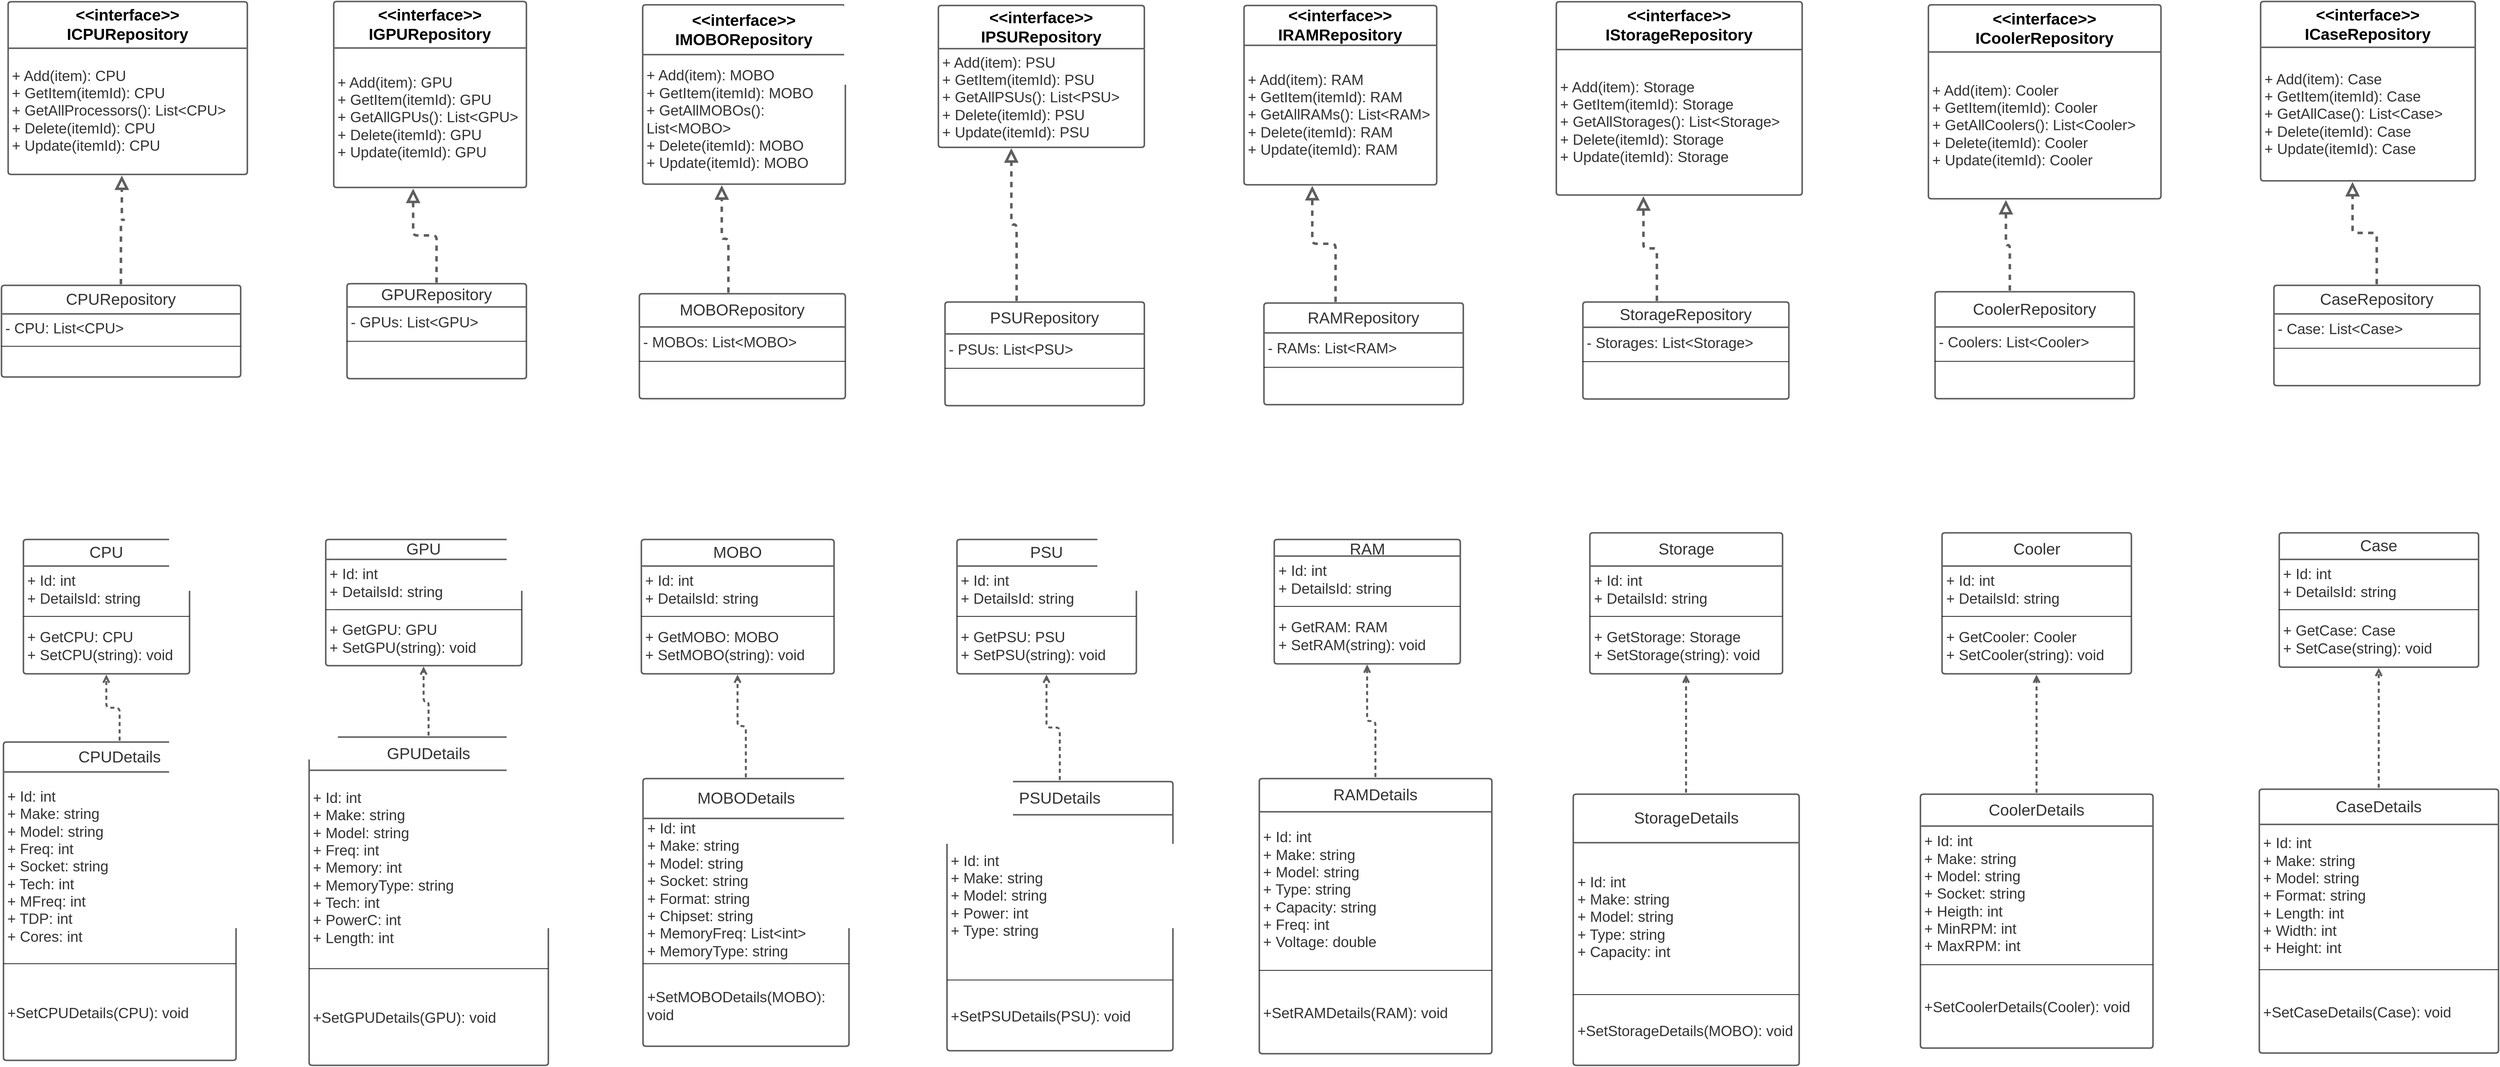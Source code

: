 <mxfile version="15.5.6" type="device"><diagram id="C5RBs43oDa-KdzZeNtuy" name="Page-1"><mxGraphModel dx="5282" dy="2305" grid="1" gridSize="10" guides="1" tooltips="1" connect="1" arrows="1" fold="1" page="1" pageScale="1" pageWidth="1654" pageHeight="1169" math="0" shadow="0"><root><mxCell id="WIyWlLk6GJQsqaUBKTNV-0"/><mxCell id="WIyWlLk6GJQsqaUBKTNV-1" parent="WIyWlLk6GJQsqaUBKTNV-0"/><mxCell id="EzhPTD6OU-4qfvsHdgj1-0" value="&lt;font style=&quot;font-size: 24px&quot;&gt;&amp;lt;&amp;lt;interface&amp;gt;&amp;gt;&lt;br&gt;ICPURepository&lt;/font&gt;" style="html=1;overflow=block;blockSpacing=1;whiteSpace=wrap;swimlane;childLayout=stackLayout;horizontal=1;horizontalStack=0;resizeParent=1;resizeParentMax=0;resizeLast=0;collapsible=0;fontStyle=0;marginBottom=0;swimlaneFillColor=#ffffff;startSize=70;whiteSpace=wrap;fontSize=13;fontStyle=1;whiteSpace=wrap;align=center;spacing=0;strokeColor=#5e5e5e;strokeOpacity=100;rounded=1;absoluteArcSize=1;arcSize=9;strokeWidth=2.3;" vertex="1" parent="WIyWlLk6GJQsqaUBKTNV-1"><mxGeometry x="-2893" y="-1109.62" width="360" height="260" as="geometry"/></mxCell><mxCell id="EzhPTD6OU-4qfvsHdgj1-1" value="&lt;font style=&quot;font-size: 22px&quot;&gt;+ Add(item): CPU&lt;br&gt;+ GetItem(itemId): CPU&lt;br&gt;+ GetAllProcessors(): List&amp;lt;CPU&amp;gt;&lt;br&gt;+ Delete(itemId): CPU&lt;br&gt;+ Update(itemId): CPU&lt;/font&gt;" style="part=1;html=1;whiteSpace=wrap;resizeHeight=0;strokeColor=none;fillColor=none;align=left;verticalAlign=middle;spacingLeft=4;spacingRight=4;overflow=hidden;rotatable=0;points=[[0,0.5],[1,0.5]];portConstraint=eastwest;swimlaneFillColor=#ffffff;strokeOpacity=100;whiteSpace=wrap;fontSize=16.7;fontColor=#333333;" vertex="1" parent="EzhPTD6OU-4qfvsHdgj1-0"><mxGeometry y="70" width="360" height="190" as="geometry"/></mxCell><mxCell id="EzhPTD6OU-4qfvsHdgj1-2" value="&lt;font style=&quot;font-size: 24px&quot;&gt;CPURepository&lt;/font&gt;" style="html=1;overflow=block;blockSpacing=1;whiteSpace=wrap;swimlane;childLayout=stackLayout;horizontal=1;horizontalStack=0;resizeParent=1;resizeParentMax=0;resizeLast=0;collapsible=0;fontStyle=0;marginBottom=0;swimlaneFillColor=#ffffff;startSize=43;whiteSpace=wrap;fontSize=16.7;fontColor=#333333;whiteSpace=wrap;align=center;spacing=0;strokeColor=#5e5e5e;strokeOpacity=100;rounded=1;absoluteArcSize=1;arcSize=9;strokeWidth=2.3;" vertex="1" parent="WIyWlLk6GJQsqaUBKTNV-1"><mxGeometry x="-2903" y="-682.62" width="360" height="138" as="geometry"/></mxCell><mxCell id="EzhPTD6OU-4qfvsHdgj1-3" value="&lt;font style=&quot;font-size: 22px&quot;&gt;- CPU: List&amp;lt;CPU&amp;gt;&lt;/font&gt;" style="part=1;html=1;whiteSpace=wrap;resizeHeight=0;strokeColor=none;fillColor=none;align=left;verticalAlign=middle;spacingLeft=4;spacingRight=4;overflow=hidden;rotatable=0;points=[[0,0.5],[1,0.5]];portConstraint=eastwest;swimlaneFillColor=#ffffff;strokeOpacity=100;whiteSpace=wrap;fontSize=16.7;fontColor=#333333;" vertex="1" parent="EzhPTD6OU-4qfvsHdgj1-2"><mxGeometry y="43" width="360" height="45" as="geometry"/></mxCell><mxCell id="EzhPTD6OU-4qfvsHdgj1-4" value="" style="line;strokeWidth=1;fillColor=none;align=left;verticalAlign=middle;spacingTop=-1;spacingLeft=3;spacingRight=3;rotatable=0;labelPosition=right;points=[];portConstraint=eastwest;" vertex="1" parent="EzhPTD6OU-4qfvsHdgj1-2"><mxGeometry y="88" width="360" height="8" as="geometry"/></mxCell><mxCell id="EzhPTD6OU-4qfvsHdgj1-5" value="" style="part=1;html=1;whiteSpace=wrap;resizeHeight=0;strokeColor=none;fillColor=none;align=left;verticalAlign=middle;spacingLeft=4;spacingRight=4;overflow=hidden;rotatable=0;points=[[0,0.5],[1,0.5]];portConstraint=eastwest;swimlaneFillColor=#ffffff;strokeOpacity=100;whiteSpace=wrap;fontSize=13;" vertex="1" parent="EzhPTD6OU-4qfvsHdgj1-2"><mxGeometry y="96" width="360" height="42" as="geometry"/></mxCell><UserObject label="" lucidchartObjectId="Z_dkGUEEymjd" id="EzhPTD6OU-4qfvsHdgj1-6"><mxCell style="html=1;jettySize=18;whiteSpace=wrap;fontSize=13;strokeColor=#5E5E5E;dashed=1;fixDash=1;dashPattern=8 8;strokeWidth=3.8;rounded=1;arcSize=12;edgeStyle=orthogonalEdgeStyle;startArrow=none;;endArrow=block;endFill=0;endSize=12;;exitX=0.5;exitY=-0.01;exitPerimeter=0;entryX=0.476;entryY=1.007;entryPerimeter=0;" edge="1" parent="WIyWlLk6GJQsqaUBKTNV-1" source="EzhPTD6OU-4qfvsHdgj1-2" target="EzhPTD6OU-4qfvsHdgj1-0"><mxGeometry width="100" height="100" relative="1" as="geometry"><Array as="points"><mxPoint x="-2718" y="-781"/><mxPoint x="-2712" y="-781"/></Array></mxGeometry></mxCell></UserObject><mxCell id="EzhPTD6OU-4qfvsHdgj1-7" value="&lt;font style=&quot;font-size: 24px&quot;&gt;&amp;lt;&amp;lt;interface&amp;gt;&amp;gt;&lt;br&gt;IGPURepository&lt;/font&gt;" style="html=1;overflow=block;blockSpacing=1;whiteSpace=wrap;swimlane;childLayout=stackLayout;horizontal=1;horizontalStack=0;resizeParent=1;resizeParentMax=0;resizeLast=0;collapsible=0;fontStyle=0;marginBottom=0;swimlaneFillColor=#ffffff;startSize=70;whiteSpace=wrap;fontSize=13;fontStyle=1;whiteSpace=wrap;align=center;spacing=0;strokeColor=#5e5e5e;strokeOpacity=100;rounded=1;absoluteArcSize=1;arcSize=9;strokeWidth=2.3;" vertex="1" parent="WIyWlLk6GJQsqaUBKTNV-1"><mxGeometry x="-2403" y="-1110" width="290" height="280" as="geometry"/></mxCell><mxCell id="EzhPTD6OU-4qfvsHdgj1-8" value="&lt;font style=&quot;font-size: 22px&quot;&gt;+ Add(item): GPU&lt;br&gt;+ GetItem(itemId): GPU&lt;br&gt;+ GetAllGPUs(): List&amp;lt;GPU&amp;gt;&lt;br&gt;+ Delete(itemId): GPU&lt;br&gt;+ Update(itemId): GPU&lt;/font&gt;" style="part=1;html=1;whiteSpace=wrap;resizeHeight=0;strokeColor=none;fillColor=none;align=left;verticalAlign=middle;spacingLeft=4;spacingRight=4;overflow=hidden;rotatable=0;points=[[0,0.5],[1,0.5]];portConstraint=eastwest;swimlaneFillColor=#ffffff;strokeOpacity=100;whiteSpace=wrap;fontSize=16.7;fontColor=#333333;" vertex="1" parent="EzhPTD6OU-4qfvsHdgj1-7"><mxGeometry y="70" width="290" height="210" as="geometry"/></mxCell><mxCell id="EzhPTD6OU-4qfvsHdgj1-9" value="&lt;font style=&quot;font-size: 24px&quot;&gt;GPURepository&lt;/font&gt;" style="html=1;overflow=block;blockSpacing=1;whiteSpace=wrap;swimlane;childLayout=stackLayout;horizontal=1;horizontalStack=0;resizeParent=1;resizeParentMax=0;resizeLast=0;collapsible=0;fontStyle=0;marginBottom=0;swimlaneFillColor=#ffffff;startSize=35;whiteSpace=wrap;fontSize=16.7;fontColor=#333333;whiteSpace=wrap;align=center;spacing=0;strokeColor=#5e5e5e;strokeOpacity=100;rounded=1;absoluteArcSize=1;arcSize=9;strokeWidth=2.3;" vertex="1" parent="WIyWlLk6GJQsqaUBKTNV-1"><mxGeometry x="-2383" y="-685.12" width="270" height="143" as="geometry"/></mxCell><mxCell id="EzhPTD6OU-4qfvsHdgj1-10" value="&lt;font style=&quot;font-size: 22px&quot;&gt;- GPUs: List&amp;lt;GPU&amp;gt;&lt;/font&gt;" style="part=1;html=1;whiteSpace=wrap;resizeHeight=0;strokeColor=none;fillColor=none;align=left;verticalAlign=middle;spacingLeft=4;spacingRight=4;overflow=hidden;rotatable=0;points=[[0,0.5],[1,0.5]];portConstraint=eastwest;swimlaneFillColor=#ffffff;strokeOpacity=100;whiteSpace=wrap;fontSize=16.7;fontColor=#333333;" vertex="1" parent="EzhPTD6OU-4qfvsHdgj1-9"><mxGeometry y="35" width="270" height="48" as="geometry"/></mxCell><mxCell id="EzhPTD6OU-4qfvsHdgj1-11" value="" style="line;strokeWidth=1;fillColor=none;align=left;verticalAlign=middle;spacingTop=-1;spacingLeft=3;spacingRight=3;rotatable=0;labelPosition=right;points=[];portConstraint=eastwest;" vertex="1" parent="EzhPTD6OU-4qfvsHdgj1-9"><mxGeometry y="83" width="270" height="8" as="geometry"/></mxCell><mxCell id="EzhPTD6OU-4qfvsHdgj1-12" value="" style="part=1;html=1;whiteSpace=wrap;resizeHeight=0;strokeColor=none;fillColor=none;align=left;verticalAlign=middle;spacingLeft=4;spacingRight=4;overflow=hidden;rotatable=0;points=[[0,0.5],[1,0.5]];portConstraint=eastwest;swimlaneFillColor=#ffffff;strokeOpacity=100;whiteSpace=wrap;fontSize=13;" vertex="1" parent="EzhPTD6OU-4qfvsHdgj1-9"><mxGeometry y="91" width="270" height="52" as="geometry"/></mxCell><mxCell id="EzhPTD6OU-4qfvsHdgj1-13" value="&lt;font style=&quot;font-size: 24px&quot;&gt;&amp;lt;&amp;lt;interface&amp;gt;&amp;gt;&lt;br&gt;IMOBORepository&lt;/font&gt;" style="html=1;overflow=block;blockSpacing=1;whiteSpace=wrap;swimlane;childLayout=stackLayout;horizontal=1;horizontalStack=0;resizeParent=1;resizeParentMax=0;resizeLast=0;collapsible=0;fontStyle=0;marginBottom=0;swimlaneFillColor=#ffffff;startSize=75;whiteSpace=wrap;fontSize=13;fontStyle=1;whiteSpace=wrap;align=center;spacing=0;strokeColor=#5e5e5e;strokeOpacity=100;rounded=1;absoluteArcSize=1;arcSize=9;strokeWidth=2.3;" vertex="1" parent="WIyWlLk6GJQsqaUBKTNV-1"><mxGeometry x="-1938" y="-1105" width="305" height="270" as="geometry"/></mxCell><mxCell id="EzhPTD6OU-4qfvsHdgj1-14" value="&lt;font style=&quot;font-size: 22px&quot;&gt;+ Add(item): MOBO&lt;br&gt;+ GetItem(itemId): MOBO&lt;br&gt;+ GetAllMOBOs(): List&amp;lt;MOBO&amp;gt;&lt;br&gt;+ Delete(itemId): MOBO&lt;br&gt;+ Update(itemId): MOBO&lt;/font&gt;" style="part=1;html=1;whiteSpace=wrap;resizeHeight=0;strokeColor=none;fillColor=none;align=left;verticalAlign=middle;spacingLeft=4;spacingRight=4;overflow=hidden;rotatable=0;points=[[0,0.5],[1,0.5]];portConstraint=eastwest;swimlaneFillColor=#ffffff;strokeOpacity=100;whiteSpace=wrap;fontSize=16.7;fontColor=#333333;" vertex="1" parent="EzhPTD6OU-4qfvsHdgj1-13"><mxGeometry y="75" width="305" height="195" as="geometry"/></mxCell><mxCell id="EzhPTD6OU-4qfvsHdgj1-15" value="&lt;font style=&quot;font-size: 24px&quot;&gt;MOBORepository&lt;/font&gt;" style="html=1;overflow=block;blockSpacing=1;whiteSpace=wrap;swimlane;childLayout=stackLayout;horizontal=1;horizontalStack=0;resizeParent=1;resizeParentMax=0;resizeLast=0;collapsible=0;fontStyle=0;marginBottom=0;swimlaneFillColor=#ffffff;startSize=50;whiteSpace=wrap;fontSize=16.7;fontColor=#333333;whiteSpace=wrap;align=center;spacing=0;strokeColor=#5e5e5e;strokeOpacity=100;rounded=1;absoluteArcSize=1;arcSize=9;strokeWidth=2.3;" vertex="1" parent="WIyWlLk6GJQsqaUBKTNV-1"><mxGeometry x="-1943" y="-670" width="310" height="158" as="geometry"/></mxCell><mxCell id="EzhPTD6OU-4qfvsHdgj1-16" value="&lt;font style=&quot;font-size: 22px&quot;&gt;- MOBOs: List&amp;lt;MOBO&amp;gt;&lt;/font&gt;" style="part=1;html=1;whiteSpace=wrap;resizeHeight=0;strokeColor=none;fillColor=none;align=left;verticalAlign=middle;spacingLeft=4;spacingRight=4;overflow=hidden;rotatable=0;points=[[0,0.5],[1,0.5]];portConstraint=eastwest;swimlaneFillColor=#ffffff;strokeOpacity=100;whiteSpace=wrap;fontSize=16.7;fontColor=#333333;" vertex="1" parent="EzhPTD6OU-4qfvsHdgj1-15"><mxGeometry y="50" width="310" height="48" as="geometry"/></mxCell><mxCell id="EzhPTD6OU-4qfvsHdgj1-17" value="" style="line;strokeWidth=1;fillColor=none;align=left;verticalAlign=middle;spacingTop=-1;spacingLeft=3;spacingRight=3;rotatable=0;labelPosition=right;points=[];portConstraint=eastwest;" vertex="1" parent="EzhPTD6OU-4qfvsHdgj1-15"><mxGeometry y="98" width="310" height="8" as="geometry"/></mxCell><mxCell id="EzhPTD6OU-4qfvsHdgj1-18" value="" style="part=1;html=1;whiteSpace=wrap;resizeHeight=0;strokeColor=none;fillColor=none;align=left;verticalAlign=middle;spacingLeft=4;spacingRight=4;overflow=hidden;rotatable=0;points=[[0,0.5],[1,0.5]];portConstraint=eastwest;swimlaneFillColor=#ffffff;strokeOpacity=100;whiteSpace=wrap;fontSize=13;" vertex="1" parent="EzhPTD6OU-4qfvsHdgj1-15"><mxGeometry y="106" width="310" height="52" as="geometry"/></mxCell><mxCell id="EzhPTD6OU-4qfvsHdgj1-19" value="&lt;font style=&quot;font-size: 24px&quot;&gt;&amp;lt;&amp;lt;interface&amp;gt;&amp;gt;&lt;br&gt;IPSURepository&lt;/font&gt;" style="html=1;overflow=block;blockSpacing=1;whiteSpace=wrap;swimlane;childLayout=stackLayout;horizontal=1;horizontalStack=0;resizeParent=1;resizeParentMax=0;resizeLast=0;collapsible=0;fontStyle=0;marginBottom=0;swimlaneFillColor=#ffffff;startSize=65;whiteSpace=wrap;fontSize=13;fontStyle=1;whiteSpace=wrap;align=center;spacing=0;strokeColor=#5e5e5e;strokeOpacity=100;rounded=1;absoluteArcSize=1;arcSize=9;strokeWidth=2.3;" vertex="1" parent="WIyWlLk6GJQsqaUBKTNV-1"><mxGeometry x="-1493" y="-1104" width="310" height="213.625" as="geometry"/></mxCell><mxCell id="EzhPTD6OU-4qfvsHdgj1-20" value="&lt;font style=&quot;font-size: 22px&quot;&gt;+ Add(item): PSU&lt;br&gt;+ GetItem(itemId): PSU&lt;br&gt;+ GetAllPSUs(): List&amp;lt;PSU&amp;gt;&lt;br&gt;+ Delete(itemId): PSU&lt;br&gt;+ Update(itemId): PSU&lt;/font&gt;" style="part=1;html=1;whiteSpace=wrap;resizeHeight=0;strokeColor=none;fillColor=none;align=left;verticalAlign=middle;spacingLeft=4;spacingRight=4;overflow=hidden;rotatable=0;points=[[0,0.5],[1,0.5]];portConstraint=eastwest;swimlaneFillColor=#ffffff;strokeOpacity=100;whiteSpace=wrap;fontSize=16.7;fontColor=#333333;" vertex="1" parent="EzhPTD6OU-4qfvsHdgj1-19"><mxGeometry y="65" width="310" height="148.625" as="geometry"/></mxCell><mxCell id="EzhPTD6OU-4qfvsHdgj1-21" value="&lt;font style=&quot;font-size: 24px&quot;&gt;PSURepository&lt;/font&gt;" style="html=1;overflow=block;blockSpacing=1;whiteSpace=wrap;swimlane;childLayout=stackLayout;horizontal=1;horizontalStack=0;resizeParent=1;resizeParentMax=0;resizeLast=0;collapsible=0;fontStyle=0;marginBottom=0;swimlaneFillColor=#ffffff;startSize=48;whiteSpace=wrap;fontSize=16.7;fontColor=#333333;whiteSpace=wrap;align=center;spacing=0;strokeColor=#5e5e5e;strokeOpacity=100;rounded=1;absoluteArcSize=1;arcSize=9;strokeWidth=2.3;" vertex="1" parent="WIyWlLk6GJQsqaUBKTNV-1"><mxGeometry x="-1483" y="-657.5" width="300" height="156" as="geometry"/></mxCell><mxCell id="EzhPTD6OU-4qfvsHdgj1-22" value="&lt;font style=&quot;font-size: 22px&quot;&gt;- PSUs: List&amp;lt;PSU&amp;gt;&lt;/font&gt;" style="part=1;html=1;whiteSpace=wrap;resizeHeight=0;strokeColor=none;fillColor=none;align=left;verticalAlign=middle;spacingLeft=4;spacingRight=4;overflow=hidden;rotatable=0;points=[[0,0.5],[1,0.5]];portConstraint=eastwest;swimlaneFillColor=#ffffff;strokeOpacity=100;whiteSpace=wrap;fontSize=16.7;fontColor=#333333;" vertex="1" parent="EzhPTD6OU-4qfvsHdgj1-21"><mxGeometry y="48" width="300" height="48" as="geometry"/></mxCell><mxCell id="EzhPTD6OU-4qfvsHdgj1-23" value="" style="line;strokeWidth=1;fillColor=none;align=left;verticalAlign=middle;spacingTop=-1;spacingLeft=3;spacingRight=3;rotatable=0;labelPosition=right;points=[];portConstraint=eastwest;" vertex="1" parent="EzhPTD6OU-4qfvsHdgj1-21"><mxGeometry y="96" width="300" height="8" as="geometry"/></mxCell><mxCell id="EzhPTD6OU-4qfvsHdgj1-24" value="" style="part=1;html=1;whiteSpace=wrap;resizeHeight=0;strokeColor=none;fillColor=none;align=left;verticalAlign=middle;spacingLeft=4;spacingRight=4;overflow=hidden;rotatable=0;points=[[0,0.5],[1,0.5]];portConstraint=eastwest;swimlaneFillColor=#ffffff;strokeOpacity=100;whiteSpace=wrap;fontSize=13;" vertex="1" parent="EzhPTD6OU-4qfvsHdgj1-21"><mxGeometry y="104" width="300" height="52" as="geometry"/></mxCell><mxCell id="EzhPTD6OU-4qfvsHdgj1-25" value="&lt;font style=&quot;font-size: 24px&quot;&gt;&amp;lt;&amp;lt;interface&amp;gt;&amp;gt;&lt;br&gt;ICoolerRepository&lt;/font&gt;" style="html=1;overflow=block;blockSpacing=1;whiteSpace=wrap;swimlane;childLayout=stackLayout;horizontal=1;horizontalStack=0;resizeParent=1;resizeParentMax=0;resizeLast=0;collapsible=0;fontStyle=0;marginBottom=0;swimlaneFillColor=#ffffff;startSize=71;whiteSpace=wrap;fontSize=13;fontStyle=1;whiteSpace=wrap;align=center;spacing=0;strokeColor=#5e5e5e;strokeOpacity=100;rounded=1;absoluteArcSize=1;arcSize=9;strokeWidth=2.3;" vertex="1" parent="WIyWlLk6GJQsqaUBKTNV-1"><mxGeometry x="-3" y="-1105" width="350" height="292" as="geometry"/></mxCell><mxCell id="EzhPTD6OU-4qfvsHdgj1-26" value="&lt;font style=&quot;font-size: 22px&quot;&gt;+ Add(item): Cooler&lt;br&gt;+ GetItem(itemId): Cooler&lt;br&gt;+ GetAllCoolers(): List&amp;lt;Cooler&amp;gt;&lt;br&gt;+ Delete(itemId): Cooler&lt;br&gt;+ Update(itemId): Cooler&lt;/font&gt;" style="part=1;html=1;whiteSpace=wrap;resizeHeight=0;strokeColor=none;fillColor=none;align=left;verticalAlign=middle;spacingLeft=4;spacingRight=4;overflow=hidden;rotatable=0;points=[[0,0.5],[1,0.5]];portConstraint=eastwest;swimlaneFillColor=#ffffff;strokeOpacity=100;whiteSpace=wrap;fontSize=16.7;fontColor=#333333;" vertex="1" parent="EzhPTD6OU-4qfvsHdgj1-25"><mxGeometry y="71" width="350" height="221" as="geometry"/></mxCell><mxCell id="EzhPTD6OU-4qfvsHdgj1-27" value="&lt;font style=&quot;font-size: 24px&quot;&gt;CoolerRepository&lt;/font&gt;" style="html=1;overflow=block;blockSpacing=1;whiteSpace=wrap;swimlane;childLayout=stackLayout;horizontal=1;horizontalStack=0;resizeParent=1;resizeParentMax=0;resizeLast=0;collapsible=0;fontStyle=0;marginBottom=0;swimlaneFillColor=#ffffff;startSize=53;whiteSpace=wrap;fontSize=16.7;fontColor=#333333;whiteSpace=wrap;align=center;spacing=0;strokeColor=#5e5e5e;strokeOpacity=100;rounded=1;absoluteArcSize=1;arcSize=9;strokeWidth=2.3;" vertex="1" parent="WIyWlLk6GJQsqaUBKTNV-1"><mxGeometry x="7" y="-673" width="300" height="161" as="geometry"/></mxCell><mxCell id="EzhPTD6OU-4qfvsHdgj1-28" value="&lt;font style=&quot;font-size: 22px&quot;&gt;- Coolers: List&amp;lt;Cooler&amp;gt;&lt;/font&gt;" style="part=1;html=1;whiteSpace=wrap;resizeHeight=0;strokeColor=none;fillColor=none;align=left;verticalAlign=middle;spacingLeft=4;spacingRight=4;overflow=hidden;rotatable=0;points=[[0,0.5],[1,0.5]];portConstraint=eastwest;swimlaneFillColor=#ffffff;strokeOpacity=100;whiteSpace=wrap;fontSize=16.7;fontColor=#333333;" vertex="1" parent="EzhPTD6OU-4qfvsHdgj1-27"><mxGeometry y="53" width="300" height="48" as="geometry"/></mxCell><mxCell id="EzhPTD6OU-4qfvsHdgj1-29" value="" style="line;strokeWidth=1;fillColor=none;align=left;verticalAlign=middle;spacingTop=-1;spacingLeft=3;spacingRight=3;rotatable=0;labelPosition=right;points=[];portConstraint=eastwest;" vertex="1" parent="EzhPTD6OU-4qfvsHdgj1-27"><mxGeometry y="101" width="300" height="8" as="geometry"/></mxCell><mxCell id="EzhPTD6OU-4qfvsHdgj1-30" value="" style="part=1;html=1;whiteSpace=wrap;resizeHeight=0;strokeColor=none;fillColor=none;align=left;verticalAlign=middle;spacingLeft=4;spacingRight=4;overflow=hidden;rotatable=0;points=[[0,0.5],[1,0.5]];portConstraint=eastwest;swimlaneFillColor=#ffffff;strokeOpacity=100;whiteSpace=wrap;fontSize=13;" vertex="1" parent="EzhPTD6OU-4qfvsHdgj1-27"><mxGeometry y="109" width="300" height="52" as="geometry"/></mxCell><UserObject label="" lucidchartObjectId="yUkkNJtA9MWw" id="EzhPTD6OU-4qfvsHdgj1-31"><mxCell style="html=1;jettySize=18;whiteSpace=wrap;fontSize=13;strokeColor=#5E5E5E;dashed=1;fixDash=1;dashPattern=8 8;strokeWidth=3.8;rounded=1;arcSize=12;edgeStyle=orthogonalEdgeStyle;startArrow=none;;endArrow=block;endFill=0;endSize=12;;exitX=0.5;exitY=-0.009;exitPerimeter=0;entryX=0.413;entryY=1.007;entryPerimeter=0;" edge="1" parent="WIyWlLk6GJQsqaUBKTNV-1" source="EzhPTD6OU-4qfvsHdgj1-9" target="EzhPTD6OU-4qfvsHdgj1-7"><mxGeometry width="100" height="100" relative="1" as="geometry"><Array as="points"/></mxGeometry></mxCell></UserObject><UserObject label="" lucidchartObjectId="MUkkDRakKjJN" id="EzhPTD6OU-4qfvsHdgj1-32"><mxCell style="html=1;jettySize=18;whiteSpace=wrap;fontSize=13;strokeColor=#5E5E5E;dashed=1;fixDash=1;dashPattern=8 8;strokeWidth=3.8;rounded=1;arcSize=12;edgeStyle=orthogonalEdgeStyle;startArrow=none;;endArrow=block;endFill=0;endSize=12;;exitX=0.433;exitY=-0.009;exitPerimeter=0;entryX=0.391;entryY=1.007;entryPerimeter=0;" edge="1" parent="WIyWlLk6GJQsqaUBKTNV-1" source="EzhPTD6OU-4qfvsHdgj1-15" target="EzhPTD6OU-4qfvsHdgj1-13"><mxGeometry width="100" height="100" relative="1" as="geometry"><Array as="points"/></mxGeometry></mxCell></UserObject><UserObject label="" lucidchartObjectId="VUkk5kcFPg7Y" id="EzhPTD6OU-4qfvsHdgj1-33"><mxCell style="html=1;jettySize=18;whiteSpace=wrap;fontSize=13;strokeColor=#5E5E5E;dashed=1;fixDash=1;dashPattern=8 8;strokeWidth=3.8;rounded=1;arcSize=12;edgeStyle=orthogonalEdgeStyle;startArrow=none;;endArrow=block;endFill=0;endSize=12;;exitX=0.36;exitY=-0.009;exitPerimeter=0;entryX=0.355;entryY=1.007;entryPerimeter=0;" edge="1" parent="WIyWlLk6GJQsqaUBKTNV-1" source="EzhPTD6OU-4qfvsHdgj1-21" target="EzhPTD6OU-4qfvsHdgj1-19"><mxGeometry width="100" height="100" relative="1" as="geometry"><Array as="points"/></mxGeometry></mxCell></UserObject><UserObject label="" lucidchartObjectId="DVkkJeLZQhLF" id="EzhPTD6OU-4qfvsHdgj1-34"><mxCell style="html=1;jettySize=18;whiteSpace=wrap;fontSize=13;strokeColor=#5E5E5E;dashed=1;fixDash=1;dashPattern=8 8;strokeWidth=3.8;rounded=1;arcSize=12;edgeStyle=orthogonalEdgeStyle;startArrow=none;;endArrow=block;endFill=0;endSize=12;;exitX=0.376;exitY=-0.009;exitPerimeter=0;entryX=0.334;entryY=1.007;entryPerimeter=0;" edge="1" parent="WIyWlLk6GJQsqaUBKTNV-1" source="EzhPTD6OU-4qfvsHdgj1-27" target="EzhPTD6OU-4qfvsHdgj1-25"><mxGeometry width="100" height="100" relative="1" as="geometry"><Array as="points"/></mxGeometry></mxCell></UserObject><mxCell id="EzhPTD6OU-4qfvsHdgj1-35" value="&lt;font style=&quot;font-size: 24px&quot;&gt;&amp;lt;&amp;lt;interface&amp;gt;&amp;gt;&lt;br&gt;ICaseRepository&lt;/font&gt;" style="html=1;overflow=block;blockSpacing=1;whiteSpace=wrap;swimlane;childLayout=stackLayout;horizontal=1;horizontalStack=0;resizeParent=1;resizeParentMax=0;resizeLast=0;collapsible=0;fontStyle=0;marginBottom=0;swimlaneFillColor=#ffffff;startSize=69;whiteSpace=wrap;fontSize=13;fontStyle=1;whiteSpace=wrap;align=center;spacing=0;strokeColor=#5e5e5e;strokeOpacity=100;rounded=1;absoluteArcSize=1;arcSize=9;strokeWidth=2.3;" vertex="1" parent="WIyWlLk6GJQsqaUBKTNV-1"><mxGeometry x="497" y="-1110" width="323" height="270" as="geometry"/></mxCell><mxCell id="EzhPTD6OU-4qfvsHdgj1-36" value="&lt;font style=&quot;font-size: 22px&quot;&gt;+ Add(item): Case&lt;br&gt;+ GetItem(itemId): Case&lt;br&gt;+ GetAllCase(): List&amp;lt;Case&amp;gt;&lt;br&gt;+ Delete(itemId): Case&lt;br&gt;+ Update(itemId): Case&lt;/font&gt;" style="part=1;html=1;whiteSpace=wrap;resizeHeight=0;strokeColor=none;fillColor=none;align=left;verticalAlign=middle;spacingLeft=4;spacingRight=4;overflow=hidden;rotatable=0;points=[[0,0.5],[1,0.5]];portConstraint=eastwest;swimlaneFillColor=#ffffff;strokeOpacity=100;whiteSpace=wrap;fontSize=16.7;fontColor=#333333;" vertex="1" parent="EzhPTD6OU-4qfvsHdgj1-35"><mxGeometry y="69" width="323" height="201" as="geometry"/></mxCell><mxCell id="EzhPTD6OU-4qfvsHdgj1-37" value="&lt;font style=&quot;font-size: 24px&quot;&gt;CaseRepository&lt;/font&gt;" style="html=1;overflow=block;blockSpacing=1;whiteSpace=wrap;swimlane;childLayout=stackLayout;horizontal=1;horizontalStack=0;resizeParent=1;resizeParentMax=0;resizeLast=0;collapsible=0;fontStyle=0;marginBottom=0;swimlaneFillColor=#ffffff;startSize=43;whiteSpace=wrap;fontSize=16.7;fontColor=#333333;whiteSpace=wrap;align=center;spacing=0;strokeColor=#5e5e5e;strokeOpacity=100;rounded=1;absoluteArcSize=1;arcSize=9;strokeWidth=2.3;" vertex="1" parent="WIyWlLk6GJQsqaUBKTNV-1"><mxGeometry x="517" y="-682.62" width="310" height="151" as="geometry"/></mxCell><mxCell id="EzhPTD6OU-4qfvsHdgj1-38" value="&lt;font style=&quot;font-size: 22px&quot;&gt;- Case: List&amp;lt;Case&amp;gt;&lt;/font&gt;" style="part=1;html=1;whiteSpace=wrap;resizeHeight=0;strokeColor=none;fillColor=none;align=left;verticalAlign=middle;spacingLeft=4;spacingRight=4;overflow=hidden;rotatable=0;points=[[0,0.5],[1,0.5]];portConstraint=eastwest;swimlaneFillColor=#ffffff;strokeOpacity=100;whiteSpace=wrap;fontSize=16.7;fontColor=#333333;" vertex="1" parent="EzhPTD6OU-4qfvsHdgj1-37"><mxGeometry y="43" width="310" height="48" as="geometry"/></mxCell><mxCell id="EzhPTD6OU-4qfvsHdgj1-39" value="" style="line;strokeWidth=1;fillColor=none;align=left;verticalAlign=middle;spacingTop=-1;spacingLeft=3;spacingRight=3;rotatable=0;labelPosition=right;points=[];portConstraint=eastwest;" vertex="1" parent="EzhPTD6OU-4qfvsHdgj1-37"><mxGeometry y="91" width="310" height="8" as="geometry"/></mxCell><mxCell id="EzhPTD6OU-4qfvsHdgj1-40" value="" style="part=1;html=1;whiteSpace=wrap;resizeHeight=0;strokeColor=none;fillColor=none;align=left;verticalAlign=middle;spacingLeft=4;spacingRight=4;overflow=hidden;rotatable=0;points=[[0,0.5],[1,0.5]];portConstraint=eastwest;swimlaneFillColor=#ffffff;strokeOpacity=100;whiteSpace=wrap;fontSize=13;" vertex="1" parent="EzhPTD6OU-4qfvsHdgj1-37"><mxGeometry y="99" width="310" height="52" as="geometry"/></mxCell><UserObject label="" lucidchartObjectId="X0kk56WsbQ7D" id="EzhPTD6OU-4qfvsHdgj1-41"><mxCell style="html=1;jettySize=18;whiteSpace=wrap;fontSize=13;strokeColor=#5E5E5E;dashed=1;fixDash=1;dashPattern=8 8;strokeWidth=3.8;rounded=1;arcSize=12;edgeStyle=orthogonalEdgeStyle;startArrow=none;;endArrow=block;endFill=0;endSize=12;;exitX=0.5;exitY=-0.009;exitPerimeter=0;entryX=0.429;entryY=1.007;entryPerimeter=0;" edge="1" parent="WIyWlLk6GJQsqaUBKTNV-1" source="EzhPTD6OU-4qfvsHdgj1-37" target="EzhPTD6OU-4qfvsHdgj1-35"><mxGeometry width="100" height="100" relative="1" as="geometry"><Array as="points"/></mxGeometry></mxCell></UserObject><mxCell id="EzhPTD6OU-4qfvsHdgj1-42" value="&lt;font style=&quot;font-size: 24px&quot;&gt;&amp;lt;&amp;lt;interface&amp;gt;&amp;gt;&lt;br&gt;IStorageRepository&lt;/font&gt;" style="html=1;overflow=block;blockSpacing=1;whiteSpace=wrap;swimlane;childLayout=stackLayout;horizontal=1;horizontalStack=0;resizeParent=1;resizeParentMax=0;resizeLast=0;collapsible=0;fontStyle=0;marginBottom=0;swimlaneFillColor=#ffffff;startSize=72;whiteSpace=wrap;fontSize=13;fontStyle=1;whiteSpace=wrap;align=center;spacing=0;strokeColor=#5e5e5e;strokeOpacity=100;rounded=1;absoluteArcSize=1;arcSize=9;strokeWidth=2.3;" vertex="1" parent="WIyWlLk6GJQsqaUBKTNV-1"><mxGeometry x="-563" y="-1109.62" width="370" height="291" as="geometry"/></mxCell><mxCell id="EzhPTD6OU-4qfvsHdgj1-43" value="&lt;font style=&quot;font-size: 22px&quot;&gt;+ Add(item): Storage&lt;br&gt;+ GetItem(itemId): Storage&lt;br&gt;+ GetAllStorages(): List&amp;lt;Storage&amp;gt;&lt;br&gt;+ Delete(itemId): Storage&lt;br&gt;+ Update(itemId): Storage&lt;/font&gt;" style="part=1;html=1;whiteSpace=wrap;resizeHeight=0;strokeColor=none;fillColor=none;align=left;verticalAlign=middle;spacingLeft=4;spacingRight=4;overflow=hidden;rotatable=0;points=[[0,0.5],[1,0.5]];portConstraint=eastwest;swimlaneFillColor=#ffffff;strokeOpacity=100;whiteSpace=wrap;fontSize=16.7;fontColor=#333333;" vertex="1" parent="EzhPTD6OU-4qfvsHdgj1-42"><mxGeometry y="72" width="370" height="219" as="geometry"/></mxCell><mxCell id="EzhPTD6OU-4qfvsHdgj1-44" value="&lt;font style=&quot;font-size: 24px&quot;&gt;StorageRepository&lt;/font&gt;" style="html=1;overflow=block;blockSpacing=1;whiteSpace=wrap;swimlane;childLayout=stackLayout;horizontal=1;horizontalStack=0;resizeParent=1;resizeParentMax=0;resizeLast=0;collapsible=0;fontStyle=0;marginBottom=0;swimlaneFillColor=#ffffff;startSize=38;whiteSpace=wrap;fontSize=16.7;fontColor=#333333;whiteSpace=wrap;align=center;spacing=0;strokeColor=#5e5e5e;strokeOpacity=100;rounded=1;absoluteArcSize=1;arcSize=9;strokeWidth=2.3;" vertex="1" parent="WIyWlLk6GJQsqaUBKTNV-1"><mxGeometry x="-523" y="-657.5" width="310" height="146" as="geometry"/></mxCell><mxCell id="EzhPTD6OU-4qfvsHdgj1-45" value="&lt;font style=&quot;font-size: 22px&quot;&gt;- Storages: List&amp;lt;Storage&amp;gt;&lt;/font&gt;" style="part=1;html=1;whiteSpace=wrap;resizeHeight=0;strokeColor=none;fillColor=none;align=left;verticalAlign=middle;spacingLeft=4;spacingRight=4;overflow=hidden;rotatable=0;points=[[0,0.5],[1,0.5]];portConstraint=eastwest;swimlaneFillColor=#ffffff;strokeOpacity=100;whiteSpace=wrap;fontSize=16.7;fontColor=#333333;" vertex="1" parent="EzhPTD6OU-4qfvsHdgj1-44"><mxGeometry y="38" width="310" height="48" as="geometry"/></mxCell><mxCell id="EzhPTD6OU-4qfvsHdgj1-46" value="" style="line;strokeWidth=1;fillColor=none;align=left;verticalAlign=middle;spacingTop=-1;spacingLeft=3;spacingRight=3;rotatable=0;labelPosition=right;points=[];portConstraint=eastwest;" vertex="1" parent="EzhPTD6OU-4qfvsHdgj1-44"><mxGeometry y="86" width="310" height="8" as="geometry"/></mxCell><mxCell id="EzhPTD6OU-4qfvsHdgj1-47" value="" style="part=1;html=1;whiteSpace=wrap;resizeHeight=0;strokeColor=none;fillColor=none;align=left;verticalAlign=middle;spacingLeft=4;spacingRight=4;overflow=hidden;rotatable=0;points=[[0,0.5],[1,0.5]];portConstraint=eastwest;swimlaneFillColor=#ffffff;strokeOpacity=100;whiteSpace=wrap;fontSize=13;" vertex="1" parent="EzhPTD6OU-4qfvsHdgj1-44"><mxGeometry y="94" width="310" height="52" as="geometry"/></mxCell><UserObject label="" lucidchartObjectId="x1kkxMpl_bYX" id="EzhPTD6OU-4qfvsHdgj1-48"><mxCell style="html=1;jettySize=18;whiteSpace=wrap;fontSize=13;strokeColor=#5E5E5E;dashed=1;fixDash=1;dashPattern=8 8;strokeWidth=3.8;rounded=1;arcSize=12;edgeStyle=orthogonalEdgeStyle;startArrow=none;;endArrow=block;endFill=0;endSize=12;;exitX=0.36;exitY=-0.009;exitPerimeter=0;entryX=0.355;entryY=1.007;entryPerimeter=0;" edge="1" parent="WIyWlLk6GJQsqaUBKTNV-1" source="EzhPTD6OU-4qfvsHdgj1-44" target="EzhPTD6OU-4qfvsHdgj1-42"><mxGeometry width="100" height="100" relative="1" as="geometry"><Array as="points"/></mxGeometry></mxCell></UserObject><mxCell id="EzhPTD6OU-4qfvsHdgj1-49" value="&lt;font style=&quot;font-size: 24px&quot;&gt;&amp;lt;&amp;lt;interface&amp;gt;&amp;gt;&lt;br&gt;IRAMRepository&lt;/font&gt;" style="html=1;overflow=block;blockSpacing=1;whiteSpace=wrap;swimlane;childLayout=stackLayout;horizontal=1;horizontalStack=0;resizeParent=1;resizeParentMax=0;resizeLast=0;collapsible=0;fontStyle=0;marginBottom=0;swimlaneFillColor=#ffffff;startSize=60;whiteSpace=wrap;fontSize=13;fontStyle=1;whiteSpace=wrap;align=center;spacing=0;strokeColor=#5e5e5e;strokeOpacity=100;rounded=1;absoluteArcSize=1;arcSize=9;strokeWidth=2.3;" vertex="1" parent="WIyWlLk6GJQsqaUBKTNV-1"><mxGeometry x="-1033" y="-1104" width="290" height="270" as="geometry"/></mxCell><mxCell id="EzhPTD6OU-4qfvsHdgj1-50" value="&lt;font style=&quot;font-size: 22px&quot;&gt;+ Add(item): RAM&lt;br&gt;+ GetItem(itemId): RAM&lt;br&gt;+ GetAllRAMs(): List&amp;lt;RAM&amp;gt;&lt;br&gt;+ Delete(itemId): RAM&lt;br&gt;+ Update(itemId): RAM&lt;/font&gt;" style="part=1;html=1;whiteSpace=wrap;resizeHeight=0;strokeColor=none;fillColor=none;align=left;verticalAlign=middle;spacingLeft=4;spacingRight=4;overflow=hidden;rotatable=0;points=[[0,0.5],[1,0.5]];portConstraint=eastwest;swimlaneFillColor=#ffffff;strokeOpacity=100;whiteSpace=wrap;fontSize=16.7;fontColor=#333333;" vertex="1" parent="EzhPTD6OU-4qfvsHdgj1-49"><mxGeometry y="60" width="290" height="210" as="geometry"/></mxCell><mxCell id="EzhPTD6OU-4qfvsHdgj1-51" value="&lt;font style=&quot;font-size: 24px&quot;&gt;RAMRepository&lt;/font&gt;" style="html=1;overflow=block;blockSpacing=1;whiteSpace=wrap;swimlane;childLayout=stackLayout;horizontal=1;horizontalStack=0;resizeParent=1;resizeParentMax=0;resizeLast=0;collapsible=0;fontStyle=0;marginBottom=0;swimlaneFillColor=#ffffff;startSize=45;whiteSpace=wrap;fontSize=16.7;fontColor=#333333;whiteSpace=wrap;align=center;spacing=0;strokeColor=#5e5e5e;strokeOpacity=100;rounded=1;absoluteArcSize=1;arcSize=9;strokeWidth=2.3;" vertex="1" parent="WIyWlLk6GJQsqaUBKTNV-1"><mxGeometry x="-1003" y="-656" width="300" height="153" as="geometry"/></mxCell><mxCell id="EzhPTD6OU-4qfvsHdgj1-52" value="&lt;font style=&quot;font-size: 22px&quot;&gt;- RAMs: List&amp;lt;RAM&amp;gt;&lt;/font&gt;" style="part=1;html=1;whiteSpace=wrap;resizeHeight=0;strokeColor=none;fillColor=none;align=left;verticalAlign=middle;spacingLeft=4;spacingRight=4;overflow=hidden;rotatable=0;points=[[0,0.5],[1,0.5]];portConstraint=eastwest;swimlaneFillColor=#ffffff;strokeOpacity=100;whiteSpace=wrap;fontSize=16.7;fontColor=#333333;" vertex="1" parent="EzhPTD6OU-4qfvsHdgj1-51"><mxGeometry y="45" width="300" height="48" as="geometry"/></mxCell><mxCell id="EzhPTD6OU-4qfvsHdgj1-53" value="" style="line;strokeWidth=1;fillColor=none;align=left;verticalAlign=middle;spacingTop=-1;spacingLeft=3;spacingRight=3;rotatable=0;labelPosition=right;points=[];portConstraint=eastwest;" vertex="1" parent="EzhPTD6OU-4qfvsHdgj1-51"><mxGeometry y="93" width="300" height="8" as="geometry"/></mxCell><mxCell id="EzhPTD6OU-4qfvsHdgj1-54" value="" style="part=1;html=1;whiteSpace=wrap;resizeHeight=0;strokeColor=none;fillColor=none;align=left;verticalAlign=middle;spacingLeft=4;spacingRight=4;overflow=hidden;rotatable=0;points=[[0,0.5],[1,0.5]];portConstraint=eastwest;swimlaneFillColor=#ffffff;strokeOpacity=100;whiteSpace=wrap;fontSize=13;" vertex="1" parent="EzhPTD6OU-4qfvsHdgj1-51"><mxGeometry y="101" width="300" height="52" as="geometry"/></mxCell><UserObject label="" lucidchartObjectId="Q1kkDPVisWs." id="EzhPTD6OU-4qfvsHdgj1-55"><mxCell style="html=1;jettySize=18;whiteSpace=wrap;fontSize=13;strokeColor=#5E5E5E;dashed=1;fixDash=1;dashPattern=8 8;strokeWidth=3.8;rounded=1;arcSize=12;edgeStyle=orthogonalEdgeStyle;startArrow=none;;endArrow=block;endFill=0;endSize=12;;exitX=0.36;exitY=-0.009;exitPerimeter=0;entryX=0.355;entryY=1.007;entryPerimeter=0;" edge="1" parent="WIyWlLk6GJQsqaUBKTNV-1" source="EzhPTD6OU-4qfvsHdgj1-51" target="EzhPTD6OU-4qfvsHdgj1-49"><mxGeometry width="100" height="100" relative="1" as="geometry"><Array as="points"/></mxGeometry></mxCell></UserObject><mxCell id="EzhPTD6OU-4qfvsHdgj1-57" value="&lt;font style=&quot;font-size: 24px&quot;&gt;CPU&lt;/font&gt;" style="html=1;overflow=block;blockSpacing=1;whiteSpace=wrap;swimlane;childLayout=stackLayout;horizontal=1;horizontalStack=0;resizeParent=1;resizeParentMax=0;resizeLast=0;collapsible=0;fontStyle=0;marginBottom=0;swimlaneFillColor=#ffffff;startSize=40;whiteSpace=wrap;fontSize=16.7;fontColor=#333333;whiteSpace=wrap;align=center;spacing=0;strokeColor=#5e5e5e;strokeOpacity=100;rounded=1;absoluteArcSize=1;arcSize=9;strokeWidth=2.3;" vertex="1" parent="WIyWlLk6GJQsqaUBKTNV-1"><mxGeometry x="-2870" y="-300" width="250" height="202.25" as="geometry"/></mxCell><mxCell id="EzhPTD6OU-4qfvsHdgj1-58" value="&lt;font style=&quot;font-size: 22px&quot;&gt;+ Id: int&lt;br&gt;+ DetailsId: string &lt;/font&gt;" style="part=1;html=1;whiteSpace=wrap;resizeHeight=0;strokeColor=none;fillColor=none;align=left;verticalAlign=middle;spacingLeft=4;spacingRight=4;overflow=hidden;rotatable=0;points=[[0,0.5],[1,0.5]];portConstraint=eastwest;swimlaneFillColor=#ffffff;strokeOpacity=100;whiteSpace=wrap;fontSize=16.7;fontColor=#333333;" vertex="1" parent="EzhPTD6OU-4qfvsHdgj1-57"><mxGeometry y="40" width="250" height="72" as="geometry"/></mxCell><mxCell id="EzhPTD6OU-4qfvsHdgj1-59" value="" style="line;strokeWidth=1;fillColor=none;align=left;verticalAlign=middle;spacingTop=-1;spacingLeft=3;spacingRight=3;rotatable=0;labelPosition=right;points=[];portConstraint=eastwest;" vertex="1" parent="EzhPTD6OU-4qfvsHdgj1-57"><mxGeometry y="112" width="250" height="8" as="geometry"/></mxCell><mxCell id="EzhPTD6OU-4qfvsHdgj1-60" value="&lt;font style=&quot;font-size: 22px&quot;&gt;+ GetCPU: CPU&lt;br&gt;+ SetCPU(string): void&lt;/font&gt;" style="part=1;html=1;whiteSpace=wrap;resizeHeight=0;strokeColor=none;fillColor=none;align=left;verticalAlign=middle;spacingLeft=4;spacingRight=4;overflow=hidden;rotatable=0;points=[[0,0.5],[1,0.5]];portConstraint=eastwest;swimlaneFillColor=#ffffff;strokeOpacity=100;whiteSpace=wrap;fontSize=16.7;fontColor=#333333;" vertex="1" parent="EzhPTD6OU-4qfvsHdgj1-57"><mxGeometry y="120" width="250" height="82.25" as="geometry"/></mxCell><mxCell id="EzhPTD6OU-4qfvsHdgj1-61" value="&lt;font style=&quot;font-size: 24px&quot;&gt;CPUDetails&lt;/font&gt;" style="html=1;overflow=block;blockSpacing=1;whiteSpace=wrap;swimlane;childLayout=stackLayout;horizontal=1;horizontalStack=0;resizeParent=1;resizeParentMax=0;resizeLast=0;collapsible=0;fontStyle=0;marginBottom=0;swimlaneFillColor=#ffffff;startSize=45;whiteSpace=wrap;fontSize=16.7;fontColor=#333333;whiteSpace=wrap;align=center;spacing=0;strokeColor=#5e5e5e;strokeOpacity=100;rounded=1;absoluteArcSize=1;arcSize=9;strokeWidth=2.3;" vertex="1" parent="WIyWlLk6GJQsqaUBKTNV-1"><mxGeometry x="-2900" y="5" width="350" height="479.25" as="geometry"/></mxCell><mxCell id="EzhPTD6OU-4qfvsHdgj1-62" value="&lt;font style=&quot;font-size: 22px&quot;&gt;+ Id: int&lt;br&gt;+ Make: string&lt;br&gt;+ Model: string&lt;br&gt;+ Freq: int&lt;br&gt;+ Socket: string&lt;br&gt;+ Tech: int&lt;br&gt;+ MFreq: int&lt;br&gt;+ TDP: int&lt;br&gt;+ Cores: int&lt;/font&gt;" style="part=1;html=1;whiteSpace=wrap;resizeHeight=0;strokeColor=none;fillColor=none;align=left;verticalAlign=middle;spacingLeft=4;spacingRight=4;overflow=hidden;rotatable=0;points=[[0,0.5],[1,0.5]];portConstraint=eastwest;swimlaneFillColor=#ffffff;strokeOpacity=100;whiteSpace=wrap;fontSize=16.7;fontColor=#333333;" vertex="1" parent="EzhPTD6OU-4qfvsHdgj1-61"><mxGeometry y="45" width="350" height="285" as="geometry"/></mxCell><mxCell id="EzhPTD6OU-4qfvsHdgj1-63" value="" style="line;strokeWidth=1;fillColor=none;align=left;verticalAlign=middle;spacingTop=-1;spacingLeft=3;spacingRight=3;rotatable=0;labelPosition=right;points=[];portConstraint=eastwest;" vertex="1" parent="EzhPTD6OU-4qfvsHdgj1-61"><mxGeometry y="330" width="350" height="8" as="geometry"/></mxCell><mxCell id="EzhPTD6OU-4qfvsHdgj1-64" value="&lt;font style=&quot;font-size: 22px&quot;&gt;+SetCPUDetails(CPU): void&lt;/font&gt;" style="part=1;html=1;whiteSpace=wrap;resizeHeight=0;strokeColor=none;fillColor=none;align=left;verticalAlign=middle;spacingLeft=4;spacingRight=4;overflow=hidden;rotatable=0;points=[[0,0.5],[1,0.5]];portConstraint=eastwest;swimlaneFillColor=#ffffff;strokeOpacity=100;whiteSpace=wrap;fontSize=16.7;fontColor=#333333;" vertex="1" parent="EzhPTD6OU-4qfvsHdgj1-61"><mxGeometry y="338" width="350" height="141.25" as="geometry"/></mxCell><UserObject label="" lucidchartObjectId="hhlkh7tK0ITf" id="EzhPTD6OU-4qfvsHdgj1-65"><mxCell style="html=1;jettySize=18;whiteSpace=wrap;fontSize=13;strokeColor=#5E5E5E;dashed=1;fixDash=1;dashPattern=6 5;strokeWidth=3;rounded=1;arcSize=12;edgeStyle=orthogonalEdgeStyle;startArrow=none;;endArrow=open;;exitX=0.5;exitY=-0.004;exitPerimeter=0;entryX=0.5;entryY=1.007;entryPerimeter=0;" edge="1" parent="WIyWlLk6GJQsqaUBKTNV-1" source="EzhPTD6OU-4qfvsHdgj1-61" target="EzhPTD6OU-4qfvsHdgj1-57"><mxGeometry width="100" height="100" relative="1" as="geometry"><Array as="points"/></mxGeometry></mxCell></UserObject><mxCell id="EzhPTD6OU-4qfvsHdgj1-66" value="&lt;font style=&quot;font-size: 24px&quot;&gt;GPU&lt;/font&gt;" style="html=1;overflow=block;blockSpacing=1;whiteSpace=wrap;swimlane;childLayout=stackLayout;horizontal=1;horizontalStack=0;resizeParent=1;resizeParentMax=0;resizeLast=0;collapsible=0;fontStyle=0;marginBottom=0;swimlaneFillColor=#ffffff;startSize=30;whiteSpace=wrap;fontSize=16.7;fontColor=#333333;whiteSpace=wrap;align=center;spacing=0;strokeColor=#5e5e5e;strokeOpacity=100;rounded=1;absoluteArcSize=1;arcSize=9;strokeWidth=2.3;" vertex="1" parent="WIyWlLk6GJQsqaUBKTNV-1"><mxGeometry x="-2415" y="-300" width="295" height="190" as="geometry"/></mxCell><mxCell id="EzhPTD6OU-4qfvsHdgj1-67" value="&lt;font style=&quot;font-size: 22px&quot;&gt;+ Id: int&lt;br&gt;+ DetailsId: string &lt;/font&gt;" style="part=1;html=1;whiteSpace=wrap;resizeHeight=0;strokeColor=none;fillColor=none;align=left;verticalAlign=middle;spacingLeft=4;spacingRight=4;overflow=hidden;rotatable=0;points=[[0,0.5],[1,0.5]];portConstraint=eastwest;swimlaneFillColor=#ffffff;strokeOpacity=100;whiteSpace=wrap;fontSize=16.7;fontColor=#333333;" vertex="1" parent="EzhPTD6OU-4qfvsHdgj1-66"><mxGeometry y="30" width="295" height="72" as="geometry"/></mxCell><mxCell id="EzhPTD6OU-4qfvsHdgj1-68" value="" style="line;strokeWidth=1;fillColor=none;align=left;verticalAlign=middle;spacingTop=-1;spacingLeft=3;spacingRight=3;rotatable=0;labelPosition=right;points=[];portConstraint=eastwest;" vertex="1" parent="EzhPTD6OU-4qfvsHdgj1-66"><mxGeometry y="102" width="295" height="8" as="geometry"/></mxCell><mxCell id="EzhPTD6OU-4qfvsHdgj1-69" value="&lt;font style=&quot;font-size: 22px&quot;&gt;+ GetGPU: GPU&lt;br&gt;+ SetGPU(string): void&lt;/font&gt;" style="part=1;html=1;whiteSpace=wrap;resizeHeight=0;strokeColor=none;fillColor=none;align=left;verticalAlign=middle;spacingLeft=4;spacingRight=4;overflow=hidden;rotatable=0;points=[[0,0.5],[1,0.5]];portConstraint=eastwest;swimlaneFillColor=#ffffff;strokeOpacity=100;whiteSpace=wrap;fontSize=16.7;fontColor=#333333;" vertex="1" parent="EzhPTD6OU-4qfvsHdgj1-66"><mxGeometry y="110" width="295" height="80" as="geometry"/></mxCell><mxCell id="EzhPTD6OU-4qfvsHdgj1-70" value="&lt;font style=&quot;font-size: 24px&quot;&gt;GPUDetails&lt;/font&gt;" style="html=1;overflow=block;blockSpacing=1;whiteSpace=wrap;swimlane;childLayout=stackLayout;horizontal=1;horizontalStack=0;resizeParent=1;resizeParentMax=0;resizeLast=0;collapsible=0;fontStyle=0;marginBottom=0;swimlaneFillColor=#ffffff;startSize=50;whiteSpace=wrap;fontSize=16.7;fontColor=#333333;whiteSpace=wrap;align=center;spacing=0;strokeColor=#5e5e5e;strokeOpacity=100;rounded=1;absoluteArcSize=1;arcSize=9;strokeWidth=2.3;" vertex="1" parent="WIyWlLk6GJQsqaUBKTNV-1"><mxGeometry x="-2440" y="-2.5" width="360" height="494.25" as="geometry"/></mxCell><mxCell id="EzhPTD6OU-4qfvsHdgj1-71" value="&lt;font style=&quot;font-size: 22px&quot;&gt;+ Id: int&lt;br&gt;+ Make: string&lt;br&gt;+ Model: string&lt;br&gt;+ Freq: int&lt;br&gt;+ Memory: int&lt;br&gt;+ MemoryType: string&lt;br&gt;+ Tech: int&lt;br&gt;+ PowerC: int&lt;br&gt;+ Length: int&lt;/font&gt;" style="part=1;html=1;whiteSpace=wrap;resizeHeight=0;strokeColor=none;fillColor=none;align=left;verticalAlign=middle;spacingLeft=4;spacingRight=4;overflow=hidden;rotatable=0;points=[[0,0.5],[1,0.5]];portConstraint=eastwest;swimlaneFillColor=#ffffff;strokeOpacity=100;whiteSpace=wrap;fontSize=16.7;fontColor=#333333;" vertex="1" parent="EzhPTD6OU-4qfvsHdgj1-70"><mxGeometry y="50" width="360" height="295" as="geometry"/></mxCell><mxCell id="EzhPTD6OU-4qfvsHdgj1-72" value="" style="line;strokeWidth=1;fillColor=none;align=left;verticalAlign=middle;spacingTop=-1;spacingLeft=3;spacingRight=3;rotatable=0;labelPosition=right;points=[];portConstraint=eastwest;" vertex="1" parent="EzhPTD6OU-4qfvsHdgj1-70"><mxGeometry y="345" width="360" height="8" as="geometry"/></mxCell><mxCell id="EzhPTD6OU-4qfvsHdgj1-73" value="&lt;font style=&quot;font-size: 22px&quot;&gt;+SetGPUDetails(GPU): void&lt;/font&gt;" style="part=1;html=1;whiteSpace=wrap;resizeHeight=0;strokeColor=none;fillColor=none;align=left;verticalAlign=middle;spacingLeft=4;spacingRight=4;overflow=hidden;rotatable=0;points=[[0,0.5],[1,0.5]];portConstraint=eastwest;swimlaneFillColor=#ffffff;strokeOpacity=100;whiteSpace=wrap;fontSize=16.7;fontColor=#333333;" vertex="1" parent="EzhPTD6OU-4qfvsHdgj1-70"><mxGeometry y="353" width="360" height="141.25" as="geometry"/></mxCell><UserObject label="" lucidchartObjectId="ZplkggdIFCEJ" id="EzhPTD6OU-4qfvsHdgj1-74"><mxCell style="html=1;jettySize=18;whiteSpace=wrap;fontSize=13;strokeColor=#5E5E5E;dashed=1;fixDash=1;dashPattern=6 5;strokeWidth=3;rounded=1;arcSize=12;edgeStyle=orthogonalEdgeStyle;startArrow=none;;endArrow=open;;exitX=0.5;exitY=-0.004;exitPerimeter=0;entryX=0.5;entryY=1.007;entryPerimeter=0;" edge="1" parent="WIyWlLk6GJQsqaUBKTNV-1" source="EzhPTD6OU-4qfvsHdgj1-70" target="EzhPTD6OU-4qfvsHdgj1-66"><mxGeometry width="100" height="100" relative="1" as="geometry"><Array as="points"/></mxGeometry></mxCell></UserObject><mxCell id="EzhPTD6OU-4qfvsHdgj1-75" value="&lt;font style=&quot;font-size: 24px&quot;&gt;PSU&lt;/font&gt;" style="html=1;overflow=block;blockSpacing=1;whiteSpace=wrap;swimlane;childLayout=stackLayout;horizontal=1;horizontalStack=0;resizeParent=1;resizeParentMax=0;resizeLast=0;collapsible=0;fontStyle=0;marginBottom=0;swimlaneFillColor=#ffffff;startSize=40;whiteSpace=wrap;fontSize=16.7;fontColor=#333333;whiteSpace=wrap;align=center;spacing=0;strokeColor=#5e5e5e;strokeOpacity=100;rounded=1;absoluteArcSize=1;arcSize=9;strokeWidth=2.3;" vertex="1" parent="WIyWlLk6GJQsqaUBKTNV-1"><mxGeometry x="-1465" y="-300" width="270" height="202.25" as="geometry"/></mxCell><mxCell id="EzhPTD6OU-4qfvsHdgj1-76" value="&lt;font style=&quot;font-size: 22px&quot;&gt;+ Id: int&lt;br&gt;+ DetailsId: string &lt;/font&gt;" style="part=1;html=1;whiteSpace=wrap;resizeHeight=0;strokeColor=none;fillColor=none;align=left;verticalAlign=middle;spacingLeft=4;spacingRight=4;overflow=hidden;rotatable=0;points=[[0,0.5],[1,0.5]];portConstraint=eastwest;swimlaneFillColor=#ffffff;strokeOpacity=100;whiteSpace=wrap;fontSize=16.7;fontColor=#333333;" vertex="1" parent="EzhPTD6OU-4qfvsHdgj1-75"><mxGeometry y="40" width="270" height="72" as="geometry"/></mxCell><mxCell id="EzhPTD6OU-4qfvsHdgj1-77" value="" style="line;strokeWidth=1;fillColor=none;align=left;verticalAlign=middle;spacingTop=-1;spacingLeft=3;spacingRight=3;rotatable=0;labelPosition=right;points=[];portConstraint=eastwest;" vertex="1" parent="EzhPTD6OU-4qfvsHdgj1-75"><mxGeometry y="112" width="270" height="8" as="geometry"/></mxCell><mxCell id="EzhPTD6OU-4qfvsHdgj1-78" value="&lt;font style=&quot;font-size: 22px&quot;&gt;+ GetPSU: PSU&lt;br&gt;+ SetPSU(string): void&lt;/font&gt;" style="part=1;html=1;whiteSpace=wrap;resizeHeight=0;strokeColor=none;fillColor=none;align=left;verticalAlign=middle;spacingLeft=4;spacingRight=4;overflow=hidden;rotatable=0;points=[[0,0.5],[1,0.5]];portConstraint=eastwest;swimlaneFillColor=#ffffff;strokeOpacity=100;whiteSpace=wrap;fontSize=16.7;fontColor=#333333;" vertex="1" parent="EzhPTD6OU-4qfvsHdgj1-75"><mxGeometry y="120" width="270" height="82.25" as="geometry"/></mxCell><mxCell id="EzhPTD6OU-4qfvsHdgj1-79" value="&lt;font style=&quot;font-size: 24px&quot;&gt;PSUDetails&lt;/font&gt;" style="html=1;overflow=block;blockSpacing=1;whiteSpace=wrap;swimlane;childLayout=stackLayout;horizontal=1;horizontalStack=0;resizeParent=1;resizeParentMax=0;resizeLast=0;collapsible=0;fontStyle=0;marginBottom=0;swimlaneFillColor=#ffffff;startSize=50;whiteSpace=wrap;fontSize=16.7;fontColor=#333333;whiteSpace=wrap;align=center;spacing=0;strokeColor=#5e5e5e;strokeOpacity=100;rounded=1;absoluteArcSize=1;arcSize=9;strokeWidth=2.3;" vertex="1" parent="WIyWlLk6GJQsqaUBKTNV-1"><mxGeometry x="-1480" y="64.5" width="340" height="405.25" as="geometry"/></mxCell><mxCell id="EzhPTD6OU-4qfvsHdgj1-80" value="&lt;font style=&quot;font-size: 22px&quot;&gt;+ Id: int&lt;br&gt;+ Make: string&lt;br&gt;+ Model: string&lt;br&gt;+ Power: int&lt;br&gt;+ Type: string&lt;/font&gt;" style="part=1;html=1;whiteSpace=wrap;resizeHeight=0;strokeColor=none;fillColor=none;align=left;verticalAlign=middle;spacingLeft=4;spacingRight=4;overflow=hidden;rotatable=0;points=[[0,0.5],[1,0.5]];portConstraint=eastwest;swimlaneFillColor=#ffffff;strokeOpacity=100;whiteSpace=wrap;fontSize=16.7;fontColor=#333333;" vertex="1" parent="EzhPTD6OU-4qfvsHdgj1-79"><mxGeometry y="50" width="340" height="245" as="geometry"/></mxCell><mxCell id="EzhPTD6OU-4qfvsHdgj1-81" value="" style="line;strokeWidth=1;fillColor=none;align=left;verticalAlign=middle;spacingTop=-1;spacingLeft=3;spacingRight=3;rotatable=0;labelPosition=right;points=[];portConstraint=eastwest;" vertex="1" parent="EzhPTD6OU-4qfvsHdgj1-79"><mxGeometry y="295" width="340" height="8" as="geometry"/></mxCell><mxCell id="EzhPTD6OU-4qfvsHdgj1-82" value="&lt;font style=&quot;font-size: 22px&quot;&gt;+SetPSUDetails(PSU): void&lt;/font&gt;" style="part=1;html=1;whiteSpace=wrap;resizeHeight=0;strokeColor=none;fillColor=none;align=left;verticalAlign=middle;spacingLeft=4;spacingRight=4;overflow=hidden;rotatable=0;points=[[0,0.5],[1,0.5]];portConstraint=eastwest;swimlaneFillColor=#ffffff;strokeOpacity=100;whiteSpace=wrap;fontSize=16.7;fontColor=#333333;" vertex="1" parent="EzhPTD6OU-4qfvsHdgj1-79"><mxGeometry y="303" width="340" height="102.25" as="geometry"/></mxCell><UserObject label="" lucidchartObjectId="rElkRGnpuc8n" id="EzhPTD6OU-4qfvsHdgj1-83"><mxCell style="html=1;jettySize=18;whiteSpace=wrap;fontSize=13;strokeColor=#5E5E5E;dashed=1;fixDash=1;dashPattern=6 5;strokeWidth=3;rounded=1;arcSize=12;edgeStyle=orthogonalEdgeStyle;startArrow=none;;endArrow=open;;exitX=0.5;exitY=-0.005;exitPerimeter=0;entryX=0.5;entryY=1.007;entryPerimeter=0;" edge="1" parent="WIyWlLk6GJQsqaUBKTNV-1" source="EzhPTD6OU-4qfvsHdgj1-79" target="EzhPTD6OU-4qfvsHdgj1-75"><mxGeometry width="100" height="100" relative="1" as="geometry"><Array as="points"/></mxGeometry></mxCell></UserObject><mxCell id="EzhPTD6OU-4qfvsHdgj1-84" value="&lt;font style=&quot;font-size: 24px&quot;&gt;MOBO&lt;/font&gt;" style="html=1;overflow=block;blockSpacing=1;whiteSpace=wrap;swimlane;childLayout=stackLayout;horizontal=1;horizontalStack=0;resizeParent=1;resizeParentMax=0;resizeLast=0;collapsible=0;fontStyle=0;marginBottom=0;swimlaneFillColor=#ffffff;startSize=40;whiteSpace=wrap;fontSize=16.7;fontColor=#333333;whiteSpace=wrap;align=center;spacing=0;strokeColor=#5e5e5e;strokeOpacity=100;rounded=1;absoluteArcSize=1;arcSize=9;strokeWidth=2.3;" vertex="1" parent="WIyWlLk6GJQsqaUBKTNV-1"><mxGeometry x="-1940" y="-300" width="290" height="202.25" as="geometry"/></mxCell><mxCell id="EzhPTD6OU-4qfvsHdgj1-85" value="&lt;font style=&quot;font-size: 22px&quot;&gt;+ Id: int&lt;br&gt;+ DetailsId: string &lt;/font&gt;" style="part=1;html=1;whiteSpace=wrap;resizeHeight=0;strokeColor=none;fillColor=none;align=left;verticalAlign=middle;spacingLeft=4;spacingRight=4;overflow=hidden;rotatable=0;points=[[0,0.5],[1,0.5]];portConstraint=eastwest;swimlaneFillColor=#ffffff;strokeOpacity=100;whiteSpace=wrap;fontSize=16.7;fontColor=#333333;" vertex="1" parent="EzhPTD6OU-4qfvsHdgj1-84"><mxGeometry y="40" width="290" height="72" as="geometry"/></mxCell><mxCell id="EzhPTD6OU-4qfvsHdgj1-86" value="" style="line;strokeWidth=1;fillColor=none;align=left;verticalAlign=middle;spacingTop=-1;spacingLeft=3;spacingRight=3;rotatable=0;labelPosition=right;points=[];portConstraint=eastwest;" vertex="1" parent="EzhPTD6OU-4qfvsHdgj1-84"><mxGeometry y="112" width="290" height="8" as="geometry"/></mxCell><mxCell id="EzhPTD6OU-4qfvsHdgj1-87" value="&lt;font style=&quot;font-size: 22px&quot;&gt;+ GetMOBO: MOBO&lt;br&gt;+ SetMOBO(string): void&lt;/font&gt;" style="part=1;html=1;whiteSpace=wrap;resizeHeight=0;strokeColor=none;fillColor=none;align=left;verticalAlign=middle;spacingLeft=4;spacingRight=4;overflow=hidden;rotatable=0;points=[[0,0.5],[1,0.5]];portConstraint=eastwest;swimlaneFillColor=#ffffff;strokeOpacity=100;whiteSpace=wrap;fontSize=16.7;fontColor=#333333;" vertex="1" parent="EzhPTD6OU-4qfvsHdgj1-84"><mxGeometry y="120" width="290" height="82.25" as="geometry"/></mxCell><mxCell id="EzhPTD6OU-4qfvsHdgj1-88" value="&lt;font style=&quot;font-size: 24px&quot;&gt;MOBODetails&lt;/font&gt;" style="html=1;overflow=block;blockSpacing=1;whiteSpace=wrap;swimlane;childLayout=stackLayout;horizontal=1;horizontalStack=0;resizeParent=1;resizeParentMax=0;resizeLast=0;collapsible=0;fontStyle=0;marginBottom=0;swimlaneFillColor=#ffffff;startSize=60;whiteSpace=wrap;fontSize=16.7;fontColor=#333333;whiteSpace=wrap;align=center;spacing=0;strokeColor=#5e5e5e;strokeOpacity=100;rounded=1;absoluteArcSize=1;arcSize=9;strokeWidth=2.3;" vertex="1" parent="WIyWlLk6GJQsqaUBKTNV-1"><mxGeometry x="-1937.5" y="60" width="310" height="403" as="geometry"/></mxCell><mxCell id="EzhPTD6OU-4qfvsHdgj1-89" value="&lt;font style=&quot;font-size: 22px&quot;&gt;+ Id: int&lt;br&gt;+ Make: string&lt;br&gt;+ Model: string&lt;br&gt;+ Socket: string&lt;br&gt;+ Format: string&lt;br&gt;+ Chipset: string&lt;br&gt;+ MemoryFreq: List&amp;lt;int&amp;gt;&lt;br&gt;+ MemoryType: string&lt;/font&gt;" style="part=1;html=1;whiteSpace=wrap;resizeHeight=0;strokeColor=none;fillColor=none;align=left;verticalAlign=middle;spacingLeft=4;spacingRight=4;overflow=hidden;rotatable=0;points=[[0,0.5],[1,0.5]];portConstraint=eastwest;swimlaneFillColor=#ffffff;strokeOpacity=100;whiteSpace=wrap;fontSize=16.7;fontColor=#333333;" vertex="1" parent="EzhPTD6OU-4qfvsHdgj1-88"><mxGeometry y="60" width="310" height="215" as="geometry"/></mxCell><mxCell id="EzhPTD6OU-4qfvsHdgj1-90" value="" style="line;strokeWidth=1;fillColor=none;align=left;verticalAlign=middle;spacingTop=-1;spacingLeft=3;spacingRight=3;rotatable=0;labelPosition=right;points=[];portConstraint=eastwest;" vertex="1" parent="EzhPTD6OU-4qfvsHdgj1-88"><mxGeometry y="275" width="310" height="8" as="geometry"/></mxCell><mxCell id="EzhPTD6OU-4qfvsHdgj1-91" value="&lt;font style=&quot;font-size: 22px&quot;&gt;+SetMOBODetails(MOBO): void&lt;/font&gt;" style="part=1;html=1;whiteSpace=wrap;resizeHeight=0;strokeColor=none;fillColor=none;align=left;verticalAlign=middle;spacingLeft=4;spacingRight=4;overflow=hidden;rotatable=0;points=[[0,0.5],[1,0.5]];portConstraint=eastwest;swimlaneFillColor=#ffffff;strokeOpacity=100;whiteSpace=wrap;fontSize=16.7;fontColor=#333333;" vertex="1" parent="EzhPTD6OU-4qfvsHdgj1-88"><mxGeometry y="283" width="310" height="120" as="geometry"/></mxCell><UserObject label="" lucidchartObjectId="wBmkRoWoiFos" id="EzhPTD6OU-4qfvsHdgj1-92"><mxCell style="html=1;jettySize=18;whiteSpace=wrap;fontSize=13;strokeColor=#5E5E5E;dashed=1;fixDash=1;dashPattern=6 5;strokeWidth=3;rounded=1;arcSize=12;edgeStyle=orthogonalEdgeStyle;startArrow=none;;endArrow=open;;exitX=0.5;exitY=-0.004;exitPerimeter=0;entryX=0.5;entryY=1.007;entryPerimeter=0;" edge="1" parent="WIyWlLk6GJQsqaUBKTNV-1" source="EzhPTD6OU-4qfvsHdgj1-88" target="EzhPTD6OU-4qfvsHdgj1-84"><mxGeometry width="100" height="100" relative="1" as="geometry"><Array as="points"/></mxGeometry></mxCell></UserObject><mxCell id="EzhPTD6OU-4qfvsHdgj1-93" value="&lt;font style=&quot;font-size: 24px&quot;&gt;RAM&lt;/font&gt;" style="html=1;overflow=block;blockSpacing=1;whiteSpace=wrap;swimlane;childLayout=stackLayout;horizontal=1;horizontalStack=0;resizeParent=1;resizeParentMax=0;resizeLast=0;collapsible=0;fontStyle=0;marginBottom=0;swimlaneFillColor=#ffffff;startSize=25;whiteSpace=wrap;fontSize=16.7;fontColor=#333333;whiteSpace=wrap;align=center;spacing=0;strokeColor=#5e5e5e;strokeOpacity=100;rounded=1;absoluteArcSize=1;arcSize=9;strokeWidth=2.3;" vertex="1" parent="WIyWlLk6GJQsqaUBKTNV-1"><mxGeometry x="-987.5" y="-300" width="280" height="187.25" as="geometry"/></mxCell><mxCell id="EzhPTD6OU-4qfvsHdgj1-94" value="&lt;font style=&quot;font-size: 22px&quot;&gt;+ Id: int&lt;br&gt;+ DetailsId: string &lt;/font&gt;" style="part=1;html=1;whiteSpace=wrap;resizeHeight=0;strokeColor=none;fillColor=none;align=left;verticalAlign=middle;spacingLeft=4;spacingRight=4;overflow=hidden;rotatable=0;points=[[0,0.5],[1,0.5]];portConstraint=eastwest;swimlaneFillColor=#ffffff;strokeOpacity=100;whiteSpace=wrap;fontSize=16.7;fontColor=#333333;" vertex="1" parent="EzhPTD6OU-4qfvsHdgj1-93"><mxGeometry y="25" width="280" height="72" as="geometry"/></mxCell><mxCell id="EzhPTD6OU-4qfvsHdgj1-95" value="" style="line;strokeWidth=1;fillColor=none;align=left;verticalAlign=middle;spacingTop=-1;spacingLeft=3;spacingRight=3;rotatable=0;labelPosition=right;points=[];portConstraint=eastwest;" vertex="1" parent="EzhPTD6OU-4qfvsHdgj1-93"><mxGeometry y="97" width="280" height="8" as="geometry"/></mxCell><mxCell id="EzhPTD6OU-4qfvsHdgj1-96" value="&lt;font style=&quot;font-size: 22px&quot;&gt;+ GetRAM: RAM&lt;br&gt;+ SetRAM(string): void&lt;/font&gt;" style="part=1;html=1;whiteSpace=wrap;resizeHeight=0;strokeColor=none;fillColor=none;align=left;verticalAlign=middle;spacingLeft=4;spacingRight=4;overflow=hidden;rotatable=0;points=[[0,0.5],[1,0.5]];portConstraint=eastwest;swimlaneFillColor=#ffffff;strokeOpacity=100;whiteSpace=wrap;fontSize=16.7;fontColor=#333333;" vertex="1" parent="EzhPTD6OU-4qfvsHdgj1-93"><mxGeometry y="105" width="280" height="82.25" as="geometry"/></mxCell><mxCell id="EzhPTD6OU-4qfvsHdgj1-97" value="&lt;font style=&quot;font-size: 24px&quot;&gt;RAMDetails&lt;/font&gt;" style="html=1;overflow=block;blockSpacing=1;whiteSpace=wrap;swimlane;childLayout=stackLayout;horizontal=1;horizontalStack=0;resizeParent=1;resizeParentMax=0;resizeLast=0;collapsible=0;fontStyle=0;marginBottom=0;swimlaneFillColor=#ffffff;startSize=50;whiteSpace=wrap;fontSize=16.7;fontColor=#333333;whiteSpace=wrap;align=center;spacing=0;strokeColor=#5e5e5e;strokeOpacity=100;rounded=1;absoluteArcSize=1;arcSize=9;strokeWidth=2.3;" vertex="1" parent="WIyWlLk6GJQsqaUBKTNV-1"><mxGeometry x="-1010" y="60" width="350" height="414.25" as="geometry"/></mxCell><mxCell id="EzhPTD6OU-4qfvsHdgj1-98" value="&lt;font style=&quot;font-size: 22px&quot;&gt;+ Id: int&lt;br&gt;+ Make: string&lt;br&gt;+ Model: string&lt;br&gt;+ Type: string&lt;br&gt;+ Capacity: string&lt;br&gt;+ Freq: int&lt;br&gt;+ Voltage: double&lt;/font&gt;" style="part=1;html=1;whiteSpace=wrap;resizeHeight=0;strokeColor=none;fillColor=none;align=left;verticalAlign=middle;spacingLeft=4;spacingRight=4;overflow=hidden;rotatable=0;points=[[0,0.5],[1,0.5]];portConstraint=eastwest;swimlaneFillColor=#ffffff;strokeOpacity=100;whiteSpace=wrap;fontSize=16.7;fontColor=#333333;" vertex="1" parent="EzhPTD6OU-4qfvsHdgj1-97"><mxGeometry y="50" width="350" height="235" as="geometry"/></mxCell><mxCell id="EzhPTD6OU-4qfvsHdgj1-99" value="" style="line;strokeWidth=1;fillColor=none;align=left;verticalAlign=middle;spacingTop=-1;spacingLeft=3;spacingRight=3;rotatable=0;labelPosition=right;points=[];portConstraint=eastwest;" vertex="1" parent="EzhPTD6OU-4qfvsHdgj1-97"><mxGeometry y="285" width="350" height="8" as="geometry"/></mxCell><mxCell id="EzhPTD6OU-4qfvsHdgj1-100" value="&lt;font style=&quot;font-size: 22px&quot;&gt;+SetRAMDetails(RAM): void&lt;/font&gt;" style="part=1;html=1;whiteSpace=wrap;resizeHeight=0;strokeColor=none;fillColor=none;align=left;verticalAlign=middle;spacingLeft=4;spacingRight=4;overflow=hidden;rotatable=0;points=[[0,0.5],[1,0.5]];portConstraint=eastwest;swimlaneFillColor=#ffffff;strokeOpacity=100;whiteSpace=wrap;fontSize=16.7;fontColor=#333333;" vertex="1" parent="EzhPTD6OU-4qfvsHdgj1-97"><mxGeometry y="293" width="350" height="121.25" as="geometry"/></mxCell><UserObject label="" lucidchartObjectId="CZmkoAj._CND" id="EzhPTD6OU-4qfvsHdgj1-101"><mxCell style="html=1;jettySize=18;whiteSpace=wrap;fontSize=13;strokeColor=#5E5E5E;dashed=1;fixDash=1;dashPattern=6 5;strokeWidth=3;rounded=1;arcSize=12;edgeStyle=orthogonalEdgeStyle;startArrow=none;;endArrow=open;;exitX=0.5;exitY=-0.005;exitPerimeter=0;entryX=0.5;entryY=1.007;entryPerimeter=0;" edge="1" parent="WIyWlLk6GJQsqaUBKTNV-1" source="EzhPTD6OU-4qfvsHdgj1-97" target="EzhPTD6OU-4qfvsHdgj1-93"><mxGeometry width="100" height="100" relative="1" as="geometry"><Array as="points"/></mxGeometry></mxCell></UserObject><mxCell id="EzhPTD6OU-4qfvsHdgj1-102" value="&lt;font style=&quot;font-size: 24px&quot;&gt;Storage&lt;/font&gt;" style="html=1;overflow=block;blockSpacing=1;whiteSpace=wrap;swimlane;childLayout=stackLayout;horizontal=1;horizontalStack=0;resizeParent=1;resizeParentMax=0;resizeLast=0;collapsible=0;fontStyle=0;marginBottom=0;swimlaneFillColor=#ffffff;startSize=50;whiteSpace=wrap;fontSize=16.7;fontColor=#333333;whiteSpace=wrap;align=center;spacing=0;strokeColor=#5e5e5e;strokeOpacity=100;rounded=1;absoluteArcSize=1;arcSize=9;strokeWidth=2.3;" vertex="1" parent="WIyWlLk6GJQsqaUBKTNV-1"><mxGeometry x="-512.5" y="-310" width="290" height="212.25" as="geometry"/></mxCell><mxCell id="EzhPTD6OU-4qfvsHdgj1-103" value="&lt;font style=&quot;font-size: 22px&quot;&gt;+ Id: int&lt;br&gt;+ DetailsId: string &lt;/font&gt;" style="part=1;html=1;whiteSpace=wrap;resizeHeight=0;strokeColor=none;fillColor=none;align=left;verticalAlign=middle;spacingLeft=4;spacingRight=4;overflow=hidden;rotatable=0;points=[[0,0.5],[1,0.5]];portConstraint=eastwest;swimlaneFillColor=#ffffff;strokeOpacity=100;whiteSpace=wrap;fontSize=16.7;fontColor=#333333;" vertex="1" parent="EzhPTD6OU-4qfvsHdgj1-102"><mxGeometry y="50" width="290" height="72" as="geometry"/></mxCell><mxCell id="EzhPTD6OU-4qfvsHdgj1-104" value="" style="line;strokeWidth=1;fillColor=none;align=left;verticalAlign=middle;spacingTop=-1;spacingLeft=3;spacingRight=3;rotatable=0;labelPosition=right;points=[];portConstraint=eastwest;" vertex="1" parent="EzhPTD6OU-4qfvsHdgj1-102"><mxGeometry y="122" width="290" height="8" as="geometry"/></mxCell><mxCell id="EzhPTD6OU-4qfvsHdgj1-105" value="&lt;font style=&quot;font-size: 22px&quot;&gt;+ GetStorage: Storage&lt;br&gt;+ SetStorage(string): void&lt;/font&gt;" style="part=1;html=1;whiteSpace=wrap;resizeHeight=0;strokeColor=none;fillColor=none;align=left;verticalAlign=middle;spacingLeft=4;spacingRight=4;overflow=hidden;rotatable=0;points=[[0,0.5],[1,0.5]];portConstraint=eastwest;swimlaneFillColor=#ffffff;strokeOpacity=100;whiteSpace=wrap;fontSize=16.7;fontColor=#333333;" vertex="1" parent="EzhPTD6OU-4qfvsHdgj1-102"><mxGeometry y="130" width="290" height="82.25" as="geometry"/></mxCell><mxCell id="EzhPTD6OU-4qfvsHdgj1-106" value="&lt;font style=&quot;font-size: 24px&quot;&gt;StorageDetails&lt;/font&gt;" style="html=1;overflow=block;blockSpacing=1;whiteSpace=wrap;swimlane;childLayout=stackLayout;horizontal=1;horizontalStack=0;resizeParent=1;resizeParentMax=0;resizeLast=0;collapsible=0;fontStyle=0;marginBottom=0;swimlaneFillColor=#ffffff;startSize=73;whiteSpace=wrap;fontSize=16.7;fontColor=#333333;whiteSpace=wrap;align=center;spacing=0;strokeColor=#5e5e5e;strokeOpacity=100;rounded=1;absoluteArcSize=1;arcSize=9;strokeWidth=2.3;" vertex="1" parent="WIyWlLk6GJQsqaUBKTNV-1"><mxGeometry x="-537.5" y="83.5" width="340" height="408.25" as="geometry"/></mxCell><mxCell id="EzhPTD6OU-4qfvsHdgj1-107" value="&lt;font style=&quot;font-size: 22px&quot;&gt;+ Id: int&lt;br&gt;+ Make: string&lt;br&gt;+ Model: string&lt;br&gt;+ Type: string&lt;br&gt;+ Capacity: int&lt;/font&gt;" style="part=1;html=1;whiteSpace=wrap;resizeHeight=0;strokeColor=none;fillColor=none;align=left;verticalAlign=middle;spacingLeft=4;spacingRight=4;overflow=hidden;rotatable=0;points=[[0,0.5],[1,0.5]];portConstraint=eastwest;swimlaneFillColor=#ffffff;strokeOpacity=100;whiteSpace=wrap;fontSize=16.7;fontColor=#333333;" vertex="1" parent="EzhPTD6OU-4qfvsHdgj1-106"><mxGeometry y="73" width="340" height="225" as="geometry"/></mxCell><mxCell id="EzhPTD6OU-4qfvsHdgj1-108" value="" style="line;strokeWidth=1;fillColor=none;align=left;verticalAlign=middle;spacingTop=-1;spacingLeft=3;spacingRight=3;rotatable=0;labelPosition=right;points=[];portConstraint=eastwest;" vertex="1" parent="EzhPTD6OU-4qfvsHdgj1-106"><mxGeometry y="298" width="340" height="8" as="geometry"/></mxCell><mxCell id="EzhPTD6OU-4qfvsHdgj1-109" value="&lt;font style=&quot;font-size: 22px&quot;&gt;+SetStorageDetails(MOBO): void&lt;/font&gt;" style="part=1;html=1;whiteSpace=wrap;resizeHeight=0;strokeColor=none;fillColor=none;align=left;verticalAlign=middle;spacingLeft=4;spacingRight=4;overflow=hidden;rotatable=0;points=[[0,0.5],[1,0.5]];portConstraint=eastwest;swimlaneFillColor=#ffffff;strokeOpacity=100;whiteSpace=wrap;fontSize=16.7;fontColor=#333333;" vertex="1" parent="EzhPTD6OU-4qfvsHdgj1-106"><mxGeometry y="306" width="340" height="102.25" as="geometry"/></mxCell><UserObject label="" lucidchartObjectId="o0mkaba-clb9" id="EzhPTD6OU-4qfvsHdgj1-110"><mxCell style="html=1;jettySize=18;whiteSpace=wrap;fontSize=13;strokeColor=#5E5E5E;dashed=1;fixDash=1;dashPattern=6 5;strokeWidth=3;rounded=1;arcSize=12;edgeStyle=orthogonalEdgeStyle;startArrow=none;;endArrow=open;;exitX=0.5;exitY=-0.005;exitPerimeter=0;entryX=0.5;entryY=1.007;entryPerimeter=0;" edge="1" parent="WIyWlLk6GJQsqaUBKTNV-1" source="EzhPTD6OU-4qfvsHdgj1-106" target="EzhPTD6OU-4qfvsHdgj1-102"><mxGeometry width="100" height="100" relative="1" as="geometry"><Array as="points"/></mxGeometry></mxCell></UserObject><mxCell id="EzhPTD6OU-4qfvsHdgj1-111" value="&lt;font style=&quot;font-size: 24px&quot;&gt;Cooler&lt;/font&gt;" style="html=1;overflow=block;blockSpacing=1;whiteSpace=wrap;swimlane;childLayout=stackLayout;horizontal=1;horizontalStack=0;resizeParent=1;resizeParentMax=0;resizeLast=0;collapsible=0;fontStyle=0;marginBottom=0;swimlaneFillColor=#ffffff;startSize=50;whiteSpace=wrap;fontSize=16.7;fontColor=#333333;whiteSpace=wrap;align=center;spacing=0;strokeColor=#5e5e5e;strokeOpacity=100;rounded=1;absoluteArcSize=1;arcSize=9;strokeWidth=2.3;" vertex="1" parent="WIyWlLk6GJQsqaUBKTNV-1"><mxGeometry x="17.5" y="-310" width="285" height="212.25" as="geometry"/></mxCell><mxCell id="EzhPTD6OU-4qfvsHdgj1-112" value="&lt;font style=&quot;font-size: 22px&quot;&gt;+ Id: int&lt;br&gt;+ DetailsId: string &lt;/font&gt;" style="part=1;html=1;whiteSpace=wrap;resizeHeight=0;strokeColor=none;fillColor=none;align=left;verticalAlign=middle;spacingLeft=4;spacingRight=4;overflow=hidden;rotatable=0;points=[[0,0.5],[1,0.5]];portConstraint=eastwest;swimlaneFillColor=#ffffff;strokeOpacity=100;whiteSpace=wrap;fontSize=16.7;fontColor=#333333;" vertex="1" parent="EzhPTD6OU-4qfvsHdgj1-111"><mxGeometry y="50" width="285" height="72" as="geometry"/></mxCell><mxCell id="EzhPTD6OU-4qfvsHdgj1-113" value="" style="line;strokeWidth=1;fillColor=none;align=left;verticalAlign=middle;spacingTop=-1;spacingLeft=3;spacingRight=3;rotatable=0;labelPosition=right;points=[];portConstraint=eastwest;" vertex="1" parent="EzhPTD6OU-4qfvsHdgj1-111"><mxGeometry y="122" width="285" height="8" as="geometry"/></mxCell><mxCell id="EzhPTD6OU-4qfvsHdgj1-114" value="&lt;font style=&quot;font-size: 22px&quot;&gt;+ GetCooler: Cooler&lt;br&gt;+ SetCooler(string): void&lt;/font&gt;" style="part=1;html=1;whiteSpace=wrap;resizeHeight=0;strokeColor=none;fillColor=none;align=left;verticalAlign=middle;spacingLeft=4;spacingRight=4;overflow=hidden;rotatable=0;points=[[0,0.5],[1,0.5]];portConstraint=eastwest;swimlaneFillColor=#ffffff;strokeOpacity=100;whiteSpace=wrap;fontSize=16.7;fontColor=#333333;" vertex="1" parent="EzhPTD6OU-4qfvsHdgj1-111"><mxGeometry y="130" width="285" height="82.25" as="geometry"/></mxCell><mxCell id="EzhPTD6OU-4qfvsHdgj1-115" value="&lt;font style=&quot;font-size: 24px&quot;&gt;CoolerDetails&lt;/font&gt;" style="html=1;overflow=block;blockSpacing=1;whiteSpace=wrap;swimlane;childLayout=stackLayout;horizontal=1;horizontalStack=0;resizeParent=1;resizeParentMax=0;resizeLast=0;collapsible=0;fontStyle=0;marginBottom=0;swimlaneFillColor=#ffffff;startSize=48;whiteSpace=wrap;fontSize=16.7;fontColor=#333333;whiteSpace=wrap;align=center;spacing=0;strokeColor=#5e5e5e;strokeOpacity=100;rounded=1;absoluteArcSize=1;arcSize=9;strokeWidth=2.3;" vertex="1" parent="WIyWlLk6GJQsqaUBKTNV-1"><mxGeometry x="-15" y="83.5" width="350" height="382.25" as="geometry"/></mxCell><mxCell id="EzhPTD6OU-4qfvsHdgj1-116" value="&lt;font style=&quot;font-size: 22px&quot;&gt;+ Id: int&lt;br&gt;+ Make: string&lt;br&gt;+ Model: string&lt;br&gt;+ Socket: string&lt;br&gt;+ Heigth: int&lt;br&gt;+ MinRPM: int&lt;br&gt;+ MaxRPM: int&lt;/font&gt;" style="part=1;html=1;whiteSpace=wrap;resizeHeight=0;strokeColor=none;fillColor=none;align=left;verticalAlign=middle;spacingLeft=4;spacingRight=4;overflow=hidden;rotatable=0;points=[[0,0.5],[1,0.5]];portConstraint=eastwest;swimlaneFillColor=#ffffff;strokeOpacity=100;whiteSpace=wrap;fontSize=16.7;fontColor=#333333;" vertex="1" parent="EzhPTD6OU-4qfvsHdgj1-115"><mxGeometry y="48" width="350" height="205" as="geometry"/></mxCell><mxCell id="EzhPTD6OU-4qfvsHdgj1-117" value="" style="line;strokeWidth=1;fillColor=none;align=left;verticalAlign=middle;spacingTop=-1;spacingLeft=3;spacingRight=3;rotatable=0;labelPosition=right;points=[];portConstraint=eastwest;" vertex="1" parent="EzhPTD6OU-4qfvsHdgj1-115"><mxGeometry y="253" width="350" height="8" as="geometry"/></mxCell><mxCell id="EzhPTD6OU-4qfvsHdgj1-118" value="&lt;font style=&quot;font-size: 22px&quot;&gt;+SetCoolerDetails(Cooler): void&lt;/font&gt;" style="part=1;html=1;whiteSpace=wrap;resizeHeight=0;strokeColor=none;fillColor=none;align=left;verticalAlign=middle;spacingLeft=4;spacingRight=4;overflow=hidden;rotatable=0;points=[[0,0.5],[1,0.5]];portConstraint=eastwest;swimlaneFillColor=#ffffff;strokeOpacity=100;whiteSpace=wrap;fontSize=16.7;fontColor=#333333;" vertex="1" parent="EzhPTD6OU-4qfvsHdgj1-115"><mxGeometry y="261" width="350" height="121.25" as="geometry"/></mxCell><UserObject label="" lucidchartObjectId=".0mk0lxE.MUW" id="EzhPTD6OU-4qfvsHdgj1-119"><mxCell style="html=1;jettySize=18;whiteSpace=wrap;fontSize=13;strokeColor=#5E5E5E;dashed=1;fixDash=1;dashPattern=6 5;strokeWidth=3;rounded=1;arcSize=12;edgeStyle=orthogonalEdgeStyle;startArrow=none;;endArrow=open;;exitX=0.5;exitY=-0.005;exitPerimeter=0;entryX=0.5;entryY=1.007;entryPerimeter=0;" edge="1" parent="WIyWlLk6GJQsqaUBKTNV-1" source="EzhPTD6OU-4qfvsHdgj1-115" target="EzhPTD6OU-4qfvsHdgj1-111"><mxGeometry width="100" height="100" relative="1" as="geometry"><Array as="points"/></mxGeometry></mxCell></UserObject><mxCell id="EzhPTD6OU-4qfvsHdgj1-120" value="&lt;font style=&quot;font-size: 24px&quot;&gt;Case&lt;/font&gt;" style="html=1;overflow=block;blockSpacing=1;whiteSpace=wrap;swimlane;childLayout=stackLayout;horizontal=1;horizontalStack=0;resizeParent=1;resizeParentMax=0;resizeLast=0;collapsible=0;fontStyle=0;marginBottom=0;swimlaneFillColor=#ffffff;startSize=40;whiteSpace=wrap;fontSize=16.7;fontColor=#333333;whiteSpace=wrap;align=center;spacing=0;strokeColor=#5e5e5e;strokeOpacity=100;rounded=1;absoluteArcSize=1;arcSize=9;strokeWidth=2.3;" vertex="1" parent="WIyWlLk6GJQsqaUBKTNV-1"><mxGeometry x="525" y="-310" width="300" height="202.25" as="geometry"/></mxCell><mxCell id="EzhPTD6OU-4qfvsHdgj1-121" value="&lt;font style=&quot;font-size: 22px&quot;&gt;+ Id: int&lt;br&gt;+ DetailsId: string &lt;/font&gt;" style="part=1;html=1;whiteSpace=wrap;resizeHeight=0;strokeColor=none;fillColor=none;align=left;verticalAlign=middle;spacingLeft=4;spacingRight=4;overflow=hidden;rotatable=0;points=[[0,0.5],[1,0.5]];portConstraint=eastwest;swimlaneFillColor=#ffffff;strokeOpacity=100;whiteSpace=wrap;fontSize=16.7;fontColor=#333333;" vertex="1" parent="EzhPTD6OU-4qfvsHdgj1-120"><mxGeometry y="40" width="300" height="72" as="geometry"/></mxCell><mxCell id="EzhPTD6OU-4qfvsHdgj1-122" value="" style="line;strokeWidth=1;fillColor=none;align=left;verticalAlign=middle;spacingTop=-1;spacingLeft=3;spacingRight=3;rotatable=0;labelPosition=right;points=[];portConstraint=eastwest;" vertex="1" parent="EzhPTD6OU-4qfvsHdgj1-120"><mxGeometry y="112" width="300" height="8" as="geometry"/></mxCell><mxCell id="EzhPTD6OU-4qfvsHdgj1-123" value="&lt;font style=&quot;font-size: 22px&quot;&gt;+ GetCase: Case&lt;br&gt;+ SetCase(string): void&lt;/font&gt;" style="part=1;html=1;whiteSpace=wrap;resizeHeight=0;strokeColor=none;fillColor=none;align=left;verticalAlign=middle;spacingLeft=4;spacingRight=4;overflow=hidden;rotatable=0;points=[[0,0.5],[1,0.5]];portConstraint=eastwest;swimlaneFillColor=#ffffff;strokeOpacity=100;whiteSpace=wrap;fontSize=16.7;fontColor=#333333;" vertex="1" parent="EzhPTD6OU-4qfvsHdgj1-120"><mxGeometry y="120" width="300" height="82.25" as="geometry"/></mxCell><mxCell id="EzhPTD6OU-4qfvsHdgj1-124" value="&lt;font style=&quot;font-size: 24px&quot;&gt;CaseDetails&lt;/font&gt;" style="html=1;overflow=block;blockSpacing=1;whiteSpace=wrap;swimlane;childLayout=stackLayout;horizontal=1;horizontalStack=0;resizeParent=1;resizeParentMax=0;resizeLast=0;collapsible=0;fontStyle=0;marginBottom=0;swimlaneFillColor=#ffffff;startSize=53;whiteSpace=wrap;fontSize=16.7;fontColor=#333333;whiteSpace=wrap;align=center;spacing=0;strokeColor=#5e5e5e;strokeOpacity=100;rounded=1;absoluteArcSize=1;arcSize=9;strokeWidth=2.3;" vertex="1" parent="WIyWlLk6GJQsqaUBKTNV-1"><mxGeometry x="495" y="76" width="360" height="397.25" as="geometry"/></mxCell><mxCell id="EzhPTD6OU-4qfvsHdgj1-125" value="&lt;font style=&quot;font-size: 22px&quot;&gt;+ Id: int&lt;br&gt;+ Make: string&lt;br&gt;+ Model: string&lt;br&gt;+ Format: string&lt;br&gt;+ Length: int&lt;br&gt;+ Width: int&lt;br&gt;+ Height: int&lt;/font&gt;" style="part=1;html=1;whiteSpace=wrap;resizeHeight=0;strokeColor=none;fillColor=none;align=left;verticalAlign=middle;spacingLeft=4;spacingRight=4;overflow=hidden;rotatable=0;points=[[0,0.5],[1,0.5]];portConstraint=eastwest;swimlaneFillColor=#ffffff;strokeOpacity=100;whiteSpace=wrap;fontSize=16.7;fontColor=#333333;" vertex="1" parent="EzhPTD6OU-4qfvsHdgj1-124"><mxGeometry y="53" width="360" height="215" as="geometry"/></mxCell><mxCell id="EzhPTD6OU-4qfvsHdgj1-126" value="" style="line;strokeWidth=1;fillColor=none;align=left;verticalAlign=middle;spacingTop=-1;spacingLeft=3;spacingRight=3;rotatable=0;labelPosition=right;points=[];portConstraint=eastwest;" vertex="1" parent="EzhPTD6OU-4qfvsHdgj1-124"><mxGeometry y="268" width="360" height="8" as="geometry"/></mxCell><mxCell id="EzhPTD6OU-4qfvsHdgj1-127" value="&lt;font style=&quot;font-size: 22px&quot;&gt;+SetCaseDetails(Case): void&lt;/font&gt;" style="part=1;html=1;whiteSpace=wrap;resizeHeight=0;strokeColor=none;fillColor=none;align=left;verticalAlign=middle;spacingLeft=4;spacingRight=4;overflow=hidden;rotatable=0;points=[[0,0.5],[1,0.5]];portConstraint=eastwest;swimlaneFillColor=#ffffff;strokeOpacity=100;whiteSpace=wrap;fontSize=16.7;fontColor=#333333;" vertex="1" parent="EzhPTD6OU-4qfvsHdgj1-124"><mxGeometry y="276" width="360" height="121.25" as="geometry"/></mxCell><UserObject label="" lucidchartObjectId="d1mkNI2PT9rw" id="EzhPTD6OU-4qfvsHdgj1-128"><mxCell style="html=1;jettySize=18;whiteSpace=wrap;fontSize=13;strokeColor=#5E5E5E;dashed=1;fixDash=1;dashPattern=6 5;strokeWidth=3;rounded=1;arcSize=12;edgeStyle=orthogonalEdgeStyle;startArrow=none;;endArrow=open;;exitX=0.5;exitY=-0.005;exitPerimeter=0;entryX=0.5;entryY=1.007;entryPerimeter=0;" edge="1" parent="WIyWlLk6GJQsqaUBKTNV-1" source="EzhPTD6OU-4qfvsHdgj1-124" target="EzhPTD6OU-4qfvsHdgj1-120"><mxGeometry width="100" height="100" relative="1" as="geometry"><Array as="points"/></mxGeometry></mxCell></UserObject></root></mxGraphModel></diagram></mxfile>